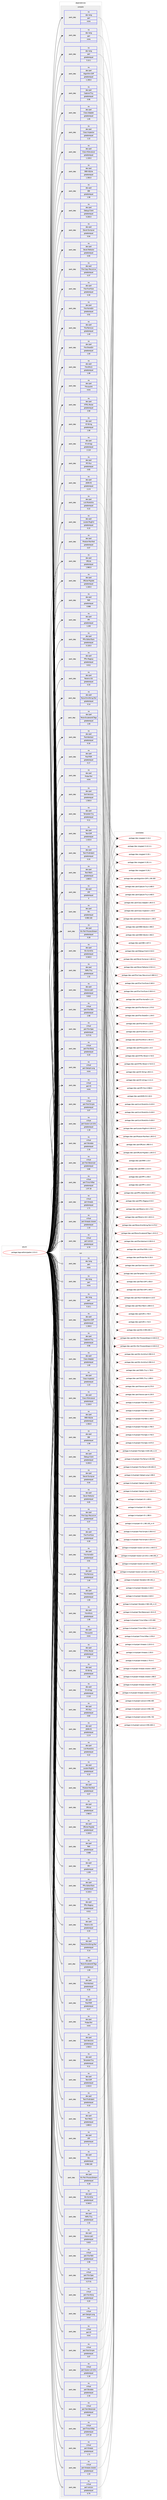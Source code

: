 digraph prolog {

# *************
# Graph options
# *************

newrank=true;
concentrate=true;
compound=true;
graph [rankdir=LR,fontname=Helvetica,fontsize=10,ranksep=1.5];#, ranksep=2.5, nodesep=0.2];
edge  [arrowhead=vee];
node  [fontname=Helvetica,fontsize=10];

# **********
# The ebuild
# **********

subgraph cluster_leftcol {
color=gray;
rank=same;
label=<<i>ebuild</i>>;
id [label="portage://app-editors/padre-1.0.0-r1", color=red, width=4, href="../app-editors/padre-1.0.0-r1.svg"];
}

# ****************
# The dependencies
# ****************

subgraph cluster_midcol {
color=gray;
label=<<i>dependencies</i>>;
subgraph cluster_compile {
fillcolor="#eeeeee";
style=filled;
label=<<i>compile</i>>;
subgraph pack477528 {
dependency635669 [label=<<TABLE BORDER="0" CELLBORDER="1" CELLSPACING="0" CELLPADDING="4" WIDTH="220"><TR><TD ROWSPAN="6" CELLPADDING="30">pack_dep</TD></TR><TR><TD WIDTH="110">no</TD></TR><TR><TD>dev-lang</TD></TR><TR><TD>perl</TD></TR><TR><TD>greaterequal</TD></TR><TR><TD>5.10.1</TD></TR></TABLE>>, shape=none, color=blue];
}
id:e -> dependency635669:w [weight=20,style="solid",arrowhead="vee"];
subgraph pack477529 {
dependency635670 [label=<<TABLE BORDER="0" CELLBORDER="1" CELLSPACING="0" CELLPADDING="4" WIDTH="220"><TR><TD ROWSPAN="6" CELLPADDING="30">pack_dep</TD></TR><TR><TD WIDTH="110">no</TD></TR><TR><TD>dev-lang</TD></TR><TR><TD>perl</TD></TR><TR><TD>none</TD></TR><TR><TD></TD></TR></TABLE>>, shape=none, color=blue];
}
id:e -> dependency635670:w [weight=20,style="solid",arrowhead="vee"];
subgraph pack477530 {
dependency635671 [label=<<TABLE BORDER="0" CELLBORDER="1" CELLSPACING="0" CELLPADDING="4" WIDTH="220"><TR><TD ROWSPAN="6" CELLPADDING="30">pack_dep</TD></TR><TR><TD WIDTH="110">no</TD></TR><TR><TD>dev-lang</TD></TR><TR><TD>perl</TD></TR><TR><TD>none</TD></TR><TR><TD></TD></TR></TABLE>>, shape=none, color=blue];
}
id:e -> dependency635671:w [weight=20,style="solid",arrowhead="vee"];
subgraph pack477531 {
dependency635672 [label=<<TABLE BORDER="0" CELLBORDER="1" CELLSPACING="0" CELLPADDING="4" WIDTH="220"><TR><TD ROWSPAN="6" CELLPADDING="30">pack_dep</TD></TR><TR><TD WIDTH="110">no</TD></TR><TR><TD>dev-perl</TD></TR><TR><TD>Algorithm-Diff</TD></TR><TR><TD>greaterequal</TD></TR><TR><TD>1.190.0</TD></TR></TABLE>>, shape=none, color=blue];
}
id:e -> dependency635672:w [weight=20,style="solid",arrowhead="vee"];
subgraph pack477532 {
dependency635673 [label=<<TABLE BORDER="0" CELLBORDER="1" CELLSPACING="0" CELLPADDING="4" WIDTH="220"><TR><TD ROWSPAN="6" CELLPADDING="30">pack_dep</TD></TR><TR><TD WIDTH="110">no</TD></TR><TR><TD>dev-perl</TD></TR><TR><TD>Capture-Tiny</TD></TR><TR><TD>greaterequal</TD></TR><TR><TD>0.06</TD></TR></TABLE>>, shape=none, color=blue];
}
id:e -> dependency635673:w [weight=20,style="solid",arrowhead="vee"];
subgraph pack477533 {
dependency635674 [label=<<TABLE BORDER="0" CELLBORDER="1" CELLSPACING="0" CELLPADDING="4" WIDTH="220"><TR><TD ROWSPAN="6" CELLPADDING="30">pack_dep</TD></TR><TR><TD WIDTH="110">no</TD></TR><TR><TD>dev-perl</TD></TR><TR><TD>Class-Adapter</TD></TR><TR><TD>greaterequal</TD></TR><TR><TD>1.05</TD></TR></TABLE>>, shape=none, color=blue];
}
id:e -> dependency635674:w [weight=20,style="solid",arrowhead="vee"];
subgraph pack477534 {
dependency635675 [label=<<TABLE BORDER="0" CELLBORDER="1" CELLSPACING="0" CELLPADDING="4" WIDTH="220"><TR><TD ROWSPAN="6" CELLPADDING="30">pack_dep</TD></TR><TR><TD WIDTH="110">no</TD></TR><TR><TD>dev-perl</TD></TR><TR><TD>Class-Inspector</TD></TR><TR><TD>greaterequal</TD></TR><TR><TD>1.22</TD></TR></TABLE>>, shape=none, color=blue];
}
id:e -> dependency635675:w [weight=20,style="solid",arrowhead="vee"];
subgraph pack477535 {
dependency635676 [label=<<TABLE BORDER="0" CELLBORDER="1" CELLSPACING="0" CELLPADDING="4" WIDTH="220"><TR><TD ROWSPAN="6" CELLPADDING="30">pack_dep</TD></TR><TR><TD WIDTH="110">no</TD></TR><TR><TD>dev-perl</TD></TR><TR><TD>Class-XSAccessor</TD></TR><TR><TD>greaterequal</TD></TR><TR><TD>1.130.0</TD></TR></TABLE>>, shape=none, color=blue];
}
id:e -> dependency635676:w [weight=20,style="solid",arrowhead="vee"];
subgraph pack477536 {
dependency635677 [label=<<TABLE BORDER="0" CELLBORDER="1" CELLSPACING="0" CELLPADDING="4" WIDTH="220"><TR><TD ROWSPAN="6" CELLPADDING="30">pack_dep</TD></TR><TR><TD WIDTH="110">no</TD></TR><TR><TD>dev-perl</TD></TR><TR><TD>DBD-SQLite</TD></TR><TR><TD>greaterequal</TD></TR><TR><TD>1.350.0</TD></TR></TABLE>>, shape=none, color=blue];
}
id:e -> dependency635677:w [weight=20,style="solid",arrowhead="vee"];
subgraph pack477537 {
dependency635678 [label=<<TABLE BORDER="0" CELLBORDER="1" CELLSPACING="0" CELLPADDING="4" WIDTH="220"><TR><TD ROWSPAN="6" CELLPADDING="30">pack_dep</TD></TR><TR><TD WIDTH="110">no</TD></TR><TR><TD>dev-perl</TD></TR><TR><TD>DBI</TD></TR><TR><TD>greaterequal</TD></TR><TR><TD>1.58</TD></TR></TABLE>>, shape=none, color=blue];
}
id:e -> dependency635678:w [weight=20,style="solid",arrowhead="vee"];
subgraph pack477538 {
dependency635679 [label=<<TABLE BORDER="0" CELLBORDER="1" CELLSPACING="0" CELLPADDING="4" WIDTH="220"><TR><TD ROWSPAN="6" CELLPADDING="30">pack_dep</TD></TR><TR><TD WIDTH="110">no</TD></TR><TR><TD>dev-perl</TD></TR><TR><TD>Debug-Client</TD></TR><TR><TD>greaterequal</TD></TR><TR><TD>0.200.0</TD></TR></TABLE>>, shape=none, color=blue];
}
id:e -> dependency635679:w [weight=20,style="solid",arrowhead="vee"];
subgraph pack477539 {
dependency635680 [label=<<TABLE BORDER="0" CELLBORDER="1" CELLSPACING="0" CELLPADDING="4" WIDTH="220"><TR><TD ROWSPAN="6" CELLPADDING="30">pack_dep</TD></TR><TR><TD WIDTH="110">no</TD></TR><TR><TD>dev-perl</TD></TR><TR><TD>Devel-Dumpvar</TD></TR><TR><TD>greaterequal</TD></TR><TR><TD>0.04</TD></TR></TABLE>>, shape=none, color=blue];
}
id:e -> dependency635680:w [weight=20,style="solid",arrowhead="vee"];
subgraph pack477540 {
dependency635681 [label=<<TABLE BORDER="0" CELLBORDER="1" CELLSPACING="0" CELLPADDING="4" WIDTH="220"><TR><TD ROWSPAN="6" CELLPADDING="30">pack_dep</TD></TR><TR><TD WIDTH="110">no</TD></TR><TR><TD>dev-perl</TD></TR><TR><TD>Devel-Refactor</TD></TR><TR><TD>greaterequal</TD></TR><TR><TD>0.05</TD></TR></TABLE>>, shape=none, color=blue];
}
id:e -> dependency635681:w [weight=20,style="solid",arrowhead="vee"];
subgraph pack477541 {
dependency635682 [label=<<TABLE BORDER="0" CELLBORDER="1" CELLSPACING="0" CELLPADDING="4" WIDTH="220"><TR><TD ROWSPAN="6" CELLPADDING="30">pack_dep</TD></TR><TR><TD WIDTH="110">no</TD></TR><TR><TD>dev-perl</TD></TR><TR><TD>File-Copy-Recursive</TD></TR><TR><TD>greaterequal</TD></TR><TR><TD>0.37</TD></TR></TABLE>>, shape=none, color=blue];
}
id:e -> dependency635682:w [weight=20,style="solid",arrowhead="vee"];
subgraph pack477542 {
dependency635683 [label=<<TABLE BORDER="0" CELLBORDER="1" CELLSPACING="0" CELLPADDING="4" WIDTH="220"><TR><TD ROWSPAN="6" CELLPADDING="30">pack_dep</TD></TR><TR><TD WIDTH="110">no</TD></TR><TR><TD>dev-perl</TD></TR><TR><TD>File-Find-Rule</TD></TR><TR><TD>greaterequal</TD></TR><TR><TD>0.30</TD></TR></TABLE>>, shape=none, color=blue];
}
id:e -> dependency635683:w [weight=20,style="solid",arrowhead="vee"];
subgraph pack477543 {
dependency635684 [label=<<TABLE BORDER="0" CELLBORDER="1" CELLSPACING="0" CELLPADDING="4" WIDTH="220"><TR><TD ROWSPAN="6" CELLPADDING="30">pack_dep</TD></TR><TR><TD WIDTH="110">no</TD></TR><TR><TD>dev-perl</TD></TR><TR><TD>File-HomeDir</TD></TR><TR><TD>greaterequal</TD></TR><TR><TD>0.91</TD></TR></TABLE>>, shape=none, color=blue];
}
id:e -> dependency635684:w [weight=20,style="solid",arrowhead="vee"];
subgraph pack477544 {
dependency635685 [label=<<TABLE BORDER="0" CELLBORDER="1" CELLSPACING="0" CELLPADDING="4" WIDTH="220"><TR><TD ROWSPAN="6" CELLPADDING="30">pack_dep</TD></TR><TR><TD WIDTH="110">no</TD></TR><TR><TD>dev-perl</TD></TR><TR><TD>File-Remove</TD></TR><TR><TD>greaterequal</TD></TR><TR><TD>1.40</TD></TR></TABLE>>, shape=none, color=blue];
}
id:e -> dependency635685:w [weight=20,style="solid",arrowhead="vee"];
subgraph pack477545 {
dependency635686 [label=<<TABLE BORDER="0" CELLBORDER="1" CELLSPACING="0" CELLPADDING="4" WIDTH="220"><TR><TD ROWSPAN="6" CELLPADDING="30">pack_dep</TD></TR><TR><TD WIDTH="110">no</TD></TR><TR><TD>dev-perl</TD></TR><TR><TD>File-ShareDir</TD></TR><TR><TD>greaterequal</TD></TR><TR><TD>1.00</TD></TR></TABLE>>, shape=none, color=blue];
}
id:e -> dependency635686:w [weight=20,style="solid",arrowhead="vee"];
subgraph pack477546 {
dependency635687 [label=<<TABLE BORDER="0" CELLBORDER="1" CELLSPACING="0" CELLPADDING="4" WIDTH="220"><TR><TD ROWSPAN="6" CELLPADDING="30">pack_dep</TD></TR><TR><TD WIDTH="110">no</TD></TR><TR><TD>dev-perl</TD></TR><TR><TD>File-Which</TD></TR><TR><TD>greaterequal</TD></TR><TR><TD>1.08</TD></TR></TABLE>>, shape=none, color=blue];
}
id:e -> dependency635687:w [weight=20,style="solid",arrowhead="vee"];
subgraph pack477547 {
dependency635688 [label=<<TABLE BORDER="0" CELLBORDER="1" CELLSPACING="0" CELLPADDING="4" WIDTH="220"><TR><TD ROWSPAN="6" CELLPADDING="30">pack_dep</TD></TR><TR><TD WIDTH="110">no</TD></TR><TR><TD>dev-perl</TD></TR><TR><TD>File-pushd</TD></TR><TR><TD>none</TD></TR><TR><TD></TD></TR></TABLE>>, shape=none, color=blue];
}
id:e -> dependency635688:w [weight=20,style="solid",arrowhead="vee"];
subgraph pack477548 {
dependency635689 [label=<<TABLE BORDER="0" CELLBORDER="1" CELLSPACING="0" CELLPADDING="4" WIDTH="220"><TR><TD ROWSPAN="6" CELLPADDING="30">pack_dep</TD></TR><TR><TD WIDTH="110">no</TD></TR><TR><TD>dev-perl</TD></TR><TR><TD>HTML-Parser</TD></TR><TR><TD>greaterequal</TD></TR><TR><TD>3.58</TD></TR></TABLE>>, shape=none, color=blue];
}
id:e -> dependency635689:w [weight=20,style="solid",arrowhead="vee"];
subgraph pack477549 {
dependency635690 [label=<<TABLE BORDER="0" CELLBORDER="1" CELLSPACING="0" CELLPADDING="4" WIDTH="220"><TR><TD ROWSPAN="6" CELLPADDING="30">pack_dep</TD></TR><TR><TD WIDTH="110">no</TD></TR><TR><TD>dev-perl</TD></TR><TR><TD>IO-String</TD></TR><TR><TD>greaterequal</TD></TR><TR><TD>1.08</TD></TR></TABLE>>, shape=none, color=blue];
}
id:e -> dependency635690:w [weight=20,style="solid",arrowhead="vee"];
subgraph pack477550 {
dependency635691 [label=<<TABLE BORDER="0" CELLBORDER="1" CELLSPACING="0" CELLPADDING="4" WIDTH="220"><TR><TD ROWSPAN="6" CELLPADDING="30">pack_dep</TD></TR><TR><TD WIDTH="110">no</TD></TR><TR><TD>dev-perl</TD></TR><TR><TD>IO-stringy</TD></TR><TR><TD>greaterequal</TD></TR><TR><TD>2.110</TD></TR></TABLE>>, shape=none, color=blue];
}
id:e -> dependency635691:w [weight=20,style="solid",arrowhead="vee"];
subgraph pack477551 {
dependency635692 [label=<<TABLE BORDER="0" CELLBORDER="1" CELLSPACING="0" CELLPADDING="4" WIDTH="220"><TR><TD ROWSPAN="6" CELLPADDING="30">pack_dep</TD></TR><TR><TD WIDTH="110">no</TD></TR><TR><TD>dev-perl</TD></TR><TR><TD>IPC-Run</TD></TR><TR><TD>greaterequal</TD></TR><TR><TD>0.83</TD></TR></TABLE>>, shape=none, color=blue];
}
id:e -> dependency635692:w [weight=20,style="solid",arrowhead="vee"];
subgraph pack477552 {
dependency635693 [label=<<TABLE BORDER="0" CELLBORDER="1" CELLSPACING="0" CELLPADDING="4" WIDTH="220"><TR><TD ROWSPAN="6" CELLPADDING="30">pack_dep</TD></TR><TR><TD WIDTH="110">no</TD></TR><TR><TD>dev-perl</TD></TR><TR><TD>JSON-XS</TD></TR><TR><TD>greaterequal</TD></TR><TR><TD>2.2.9</TD></TR></TABLE>>, shape=none, color=blue];
}
id:e -> dependency635693:w [weight=20,style="solid",arrowhead="vee"];
subgraph pack477553 {
dependency635694 [label=<<TABLE BORDER="0" CELLBORDER="1" CELLSPACING="0" CELLPADDING="4" WIDTH="220"><TR><TD ROWSPAN="6" CELLPADDING="30">pack_dep</TD></TR><TR><TD WIDTH="110">no</TD></TR><TR><TD>dev-perl</TD></TR><TR><TD>List-MoreUtils</TD></TR><TR><TD>greaterequal</TD></TR><TR><TD>0.22</TD></TR></TABLE>>, shape=none, color=blue];
}
id:e -> dependency635694:w [weight=20,style="solid",arrowhead="vee"];
subgraph pack477554 {
dependency635695 [label=<<TABLE BORDER="0" CELLBORDER="1" CELLSPACING="0" CELLPADDING="4" WIDTH="220"><TR><TD ROWSPAN="6" CELLPADDING="30">pack_dep</TD></TR><TR><TD WIDTH="110">no</TD></TR><TR><TD>dev-perl</TD></TR><TR><TD>Locale-Msgfmt</TD></TR><TR><TD>greaterequal</TD></TR><TR><TD>0.15</TD></TR></TABLE>>, shape=none, color=blue];
}
id:e -> dependency635695:w [weight=20,style="solid",arrowhead="vee"];
subgraph pack477555 {
dependency635696 [label=<<TABLE BORDER="0" CELLBORDER="1" CELLSPACING="0" CELLPADDING="4" WIDTH="220"><TR><TD ROWSPAN="6" CELLPADDING="30">pack_dep</TD></TR><TR><TD WIDTH="110">no</TD></TR><TR><TD>dev-perl</TD></TR><TR><TD>Module-Manifest</TD></TR><TR><TD>greaterequal</TD></TR><TR><TD>0.07</TD></TR></TABLE>>, shape=none, color=blue];
}
id:e -> dependency635696:w [weight=20,style="solid",arrowhead="vee"];
subgraph pack477556 {
dependency635697 [label=<<TABLE BORDER="0" CELLBORDER="1" CELLSPACING="0" CELLPADDING="4" WIDTH="220"><TR><TD ROWSPAN="6" CELLPADDING="30">pack_dep</TD></TR><TR><TD WIDTH="110">no</TD></TR><TR><TD>dev-perl</TD></TR><TR><TD>ORLite</TD></TR><TR><TD>greaterequal</TD></TR><TR><TD>1.960.0</TD></TR></TABLE>>, shape=none, color=blue];
}
id:e -> dependency635697:w [weight=20,style="solid",arrowhead="vee"];
subgraph pack477557 {
dependency635698 [label=<<TABLE BORDER="0" CELLBORDER="1" CELLSPACING="0" CELLPADDING="4" WIDTH="220"><TR><TD ROWSPAN="6" CELLPADDING="30">pack_dep</TD></TR><TR><TD WIDTH="110">no</TD></TR><TR><TD>dev-perl</TD></TR><TR><TD>ORLite-Migrate</TD></TR><TR><TD>greaterequal</TD></TR><TR><TD>1.100.0</TD></TR></TABLE>>, shape=none, color=blue];
}
id:e -> dependency635698:w [weight=20,style="solid",arrowhead="vee"];
subgraph pack477558 {
dependency635699 [label=<<TABLE BORDER="0" CELLBORDER="1" CELLSPACING="0" CELLPADDING="4" WIDTH="220"><TR><TD ROWSPAN="6" CELLPADDING="30">pack_dep</TD></TR><TR><TD WIDTH="110">no</TD></TR><TR><TD>dev-perl</TD></TR><TR><TD>PAR</TD></TR><TR><TD>greaterequal</TD></TR><TR><TD>0.989</TD></TR></TABLE>>, shape=none, color=blue];
}
id:e -> dependency635699:w [weight=20,style="solid",arrowhead="vee"];
subgraph pack477559 {
dependency635700 [label=<<TABLE BORDER="0" CELLBORDER="1" CELLSPACING="0" CELLPADDING="4" WIDTH="220"><TR><TD ROWSPAN="6" CELLPADDING="30">pack_dep</TD></TR><TR><TD WIDTH="110">no</TD></TR><TR><TD>dev-perl</TD></TR><TR><TD>PPI</TD></TR><TR><TD>greaterequal</TD></TR><TR><TD>1.205</TD></TR></TABLE>>, shape=none, color=blue];
}
id:e -> dependency635700:w [weight=20,style="solid",arrowhead="vee"];
subgraph pack477560 {
dependency635701 [label=<<TABLE BORDER="0" CELLBORDER="1" CELLSPACING="0" CELLPADDING="4" WIDTH="220"><TR><TD ROWSPAN="6" CELLPADDING="30">pack_dep</TD></TR><TR><TD WIDTH="110">no</TD></TR><TR><TD>dev-perl</TD></TR><TR><TD>PPIx-EditorTools</TD></TR><TR><TD>greaterequal</TD></TR><TR><TD>0.130.0</TD></TR></TABLE>>, shape=none, color=blue];
}
id:e -> dependency635701:w [weight=20,style="solid",arrowhead="vee"];
subgraph pack477561 {
dependency635702 [label=<<TABLE BORDER="0" CELLBORDER="1" CELLSPACING="0" CELLPADDING="4" WIDTH="220"><TR><TD ROWSPAN="6" CELLPADDING="30">pack_dep</TD></TR><TR><TD WIDTH="110">no</TD></TR><TR><TD>dev-perl</TD></TR><TR><TD>PPIx-Regexp</TD></TR><TR><TD>greaterequal</TD></TR><TR><TD>0.011</TD></TR></TABLE>>, shape=none, color=blue];
}
id:e -> dependency635702:w [weight=20,style="solid",arrowhead="vee"];
subgraph pack477562 {
dependency635703 [label=<<TABLE BORDER="0" CELLBORDER="1" CELLSPACING="0" CELLPADDING="4" WIDTH="220"><TR><TD ROWSPAN="6" CELLPADDING="30">pack_dep</TD></TR><TR><TD WIDTH="110">no</TD></TR><TR><TD>dev-perl</TD></TR><TR><TD>Params-Util</TD></TR><TR><TD>greaterequal</TD></TR><TR><TD>0.33</TD></TR></TABLE>>, shape=none, color=blue];
}
id:e -> dependency635703:w [weight=20,style="solid",arrowhead="vee"];
subgraph pack477563 {
dependency635704 [label=<<TABLE BORDER="0" CELLBORDER="1" CELLSPACING="0" CELLPADDING="4" WIDTH="220"><TR><TD ROWSPAN="6" CELLPADDING="30">pack_dep</TD></TR><TR><TD WIDTH="110">no</TD></TR><TR><TD>dev-perl</TD></TR><TR><TD>Parse-ErrorString-Perl</TD></TR><TR><TD>greaterequal</TD></TR><TR><TD>0.14</TD></TR></TABLE>>, shape=none, color=blue];
}
id:e -> dependency635704:w [weight=20,style="solid",arrowhead="vee"];
subgraph pack477564 {
dependency635705 [label=<<TABLE BORDER="0" CELLBORDER="1" CELLSPACING="0" CELLPADDING="4" WIDTH="220"><TR><TD ROWSPAN="6" CELLPADDING="30">pack_dep</TD></TR><TR><TD WIDTH="110">no</TD></TR><TR><TD>dev-perl</TD></TR><TR><TD>Parse-ExuberantCTags</TD></TR><TR><TD>greaterequal</TD></TR><TR><TD>1.00</TD></TR></TABLE>>, shape=none, color=blue];
}
id:e -> dependency635705:w [weight=20,style="solid",arrowhead="vee"];
subgraph pack477565 {
dependency635706 [label=<<TABLE BORDER="0" CELLBORDER="1" CELLSPACING="0" CELLPADDING="4" WIDTH="220"><TR><TD ROWSPAN="6" CELLPADDING="30">pack_dep</TD></TR><TR><TD WIDTH="110">no</TD></TR><TR><TD>dev-perl</TD></TR><TR><TD>Pod-Abstract</TD></TR><TR><TD>greaterequal</TD></TR><TR><TD>0.16</TD></TR></TABLE>>, shape=none, color=blue];
}
id:e -> dependency635706:w [weight=20,style="solid",arrowhead="vee"];
subgraph pack477566 {
dependency635707 [label=<<TABLE BORDER="0" CELLBORDER="1" CELLSPACING="0" CELLPADDING="4" WIDTH="220"><TR><TD ROWSPAN="6" CELLPADDING="30">pack_dep</TD></TR><TR><TD WIDTH="110">no</TD></TR><TR><TD>dev-perl</TD></TR><TR><TD>Pod-POM</TD></TR><TR><TD>greaterequal</TD></TR><TR><TD>0.17</TD></TR></TABLE>>, shape=none, color=blue];
}
id:e -> dependency635707:w [weight=20,style="solid",arrowhead="vee"];
subgraph pack477567 {
dependency635708 [label=<<TABLE BORDER="0" CELLBORDER="1" CELLSPACING="0" CELLPADDING="4" WIDTH="220"><TR><TD ROWSPAN="6" CELLPADDING="30">pack_dep</TD></TR><TR><TD WIDTH="110">no</TD></TR><TR><TD>dev-perl</TD></TR><TR><TD>Probe-Perl</TD></TR><TR><TD>none</TD></TR><TR><TD></TD></TR></TABLE>>, shape=none, color=blue];
}
id:e -> dependency635708:w [weight=20,style="solid",arrowhead="vee"];
subgraph pack477568 {
dependency635709 [label=<<TABLE BORDER="0" CELLBORDER="1" CELLSPACING="0" CELLPADDING="4" WIDTH="220"><TR><TD ROWSPAN="6" CELLPADDING="30">pack_dep</TD></TR><TR><TD WIDTH="110">no</TD></TR><TR><TD>dev-perl</TD></TR><TR><TD>Sort-Versions</TD></TR><TR><TD>greaterequal</TD></TR><TR><TD>1.500.0</TD></TR></TABLE>>, shape=none, color=blue];
}
id:e -> dependency635709:w [weight=20,style="solid",arrowhead="vee"];
subgraph pack477569 {
dependency635710 [label=<<TABLE BORDER="0" CELLBORDER="1" CELLSPACING="0" CELLPADDING="4" WIDTH="220"><TR><TD ROWSPAN="6" CELLPADDING="30">pack_dep</TD></TR><TR><TD WIDTH="110">no</TD></TR><TR><TD>dev-perl</TD></TR><TR><TD>Template-Tiny</TD></TR><TR><TD>greaterequal</TD></TR><TR><TD>0.11</TD></TR></TABLE>>, shape=none, color=blue];
}
id:e -> dependency635710:w [weight=20,style="solid",arrowhead="vee"];
subgraph pack477570 {
dependency635711 [label=<<TABLE BORDER="0" CELLBORDER="1" CELLSPACING="0" CELLPADDING="4" WIDTH="220"><TR><TD ROWSPAN="6" CELLPADDING="30">pack_dep</TD></TR><TR><TD WIDTH="110">no</TD></TR><TR><TD>dev-perl</TD></TR><TR><TD>Text-Diff</TD></TR><TR><TD>greaterequal</TD></TR><TR><TD>1.410.0</TD></TR></TABLE>>, shape=none, color=blue];
}
id:e -> dependency635711:w [weight=20,style="solid",arrowhead="vee"];
subgraph pack477571 {
dependency635712 [label=<<TABLE BORDER="0" CELLBORDER="1" CELLSPACING="0" CELLPADDING="4" WIDTH="220"><TR><TD ROWSPAN="6" CELLPADDING="30">pack_dep</TD></TR><TR><TD WIDTH="110">no</TD></TR><TR><TD>dev-perl</TD></TR><TR><TD>Text-FindIndent</TD></TR><TR><TD>greaterequal</TD></TR><TR><TD>0.10</TD></TR></TABLE>>, shape=none, color=blue];
}
id:e -> dependency635712:w [weight=20,style="solid",arrowhead="vee"];
subgraph pack477572 {
dependency635713 [label=<<TABLE BORDER="0" CELLBORDER="1" CELLSPACING="0" CELLPADDING="4" WIDTH="220"><TR><TD ROWSPAN="6" CELLPADDING="30">pack_dep</TD></TR><TR><TD WIDTH="110">no</TD></TR><TR><TD>dev-perl</TD></TR><TR><TD>Text-Patch</TD></TR><TR><TD>greaterequal</TD></TR><TR><TD>1.800.0</TD></TR></TABLE>>, shape=none, color=blue];
}
id:e -> dependency635713:w [weight=20,style="solid",arrowhead="vee"];
subgraph pack477573 {
dependency635714 [label=<<TABLE BORDER="0" CELLBORDER="1" CELLSPACING="0" CELLPADDING="4" WIDTH="220"><TR><TD ROWSPAN="6" CELLPADDING="30">pack_dep</TD></TR><TR><TD WIDTH="110">no</TD></TR><TR><TD>dev-perl</TD></TR><TR><TD>URI</TD></TR><TR><TD>greaterequal</TD></TR><TR><TD>0</TD></TR></TABLE>>, shape=none, color=blue];
}
id:e -> dependency635714:w [weight=20,style="solid",arrowhead="vee"];
subgraph pack477574 {
dependency635715 [label=<<TABLE BORDER="0" CELLBORDER="1" CELLSPACING="0" CELLPADDING="4" WIDTH="220"><TR><TD ROWSPAN="6" CELLPADDING="30">pack_dep</TD></TR><TR><TD WIDTH="110">no</TD></TR><TR><TD>dev-perl</TD></TR><TR><TD>Wx</TD></TR><TR><TD>greaterequal</TD></TR><TR><TD>0.990.100</TD></TR></TABLE>>, shape=none, color=blue];
}
id:e -> dependency635715:w [weight=20,style="solid",arrowhead="vee"];
subgraph pack477575 {
dependency635716 [label=<<TABLE BORDER="0" CELLBORDER="1" CELLSPACING="0" CELLPADDING="4" WIDTH="220"><TR><TD ROWSPAN="6" CELLPADDING="30">pack_dep</TD></TR><TR><TD WIDTH="110">no</TD></TR><TR><TD>dev-perl</TD></TR><TR><TD>Wx-Perl-ProcessStream</TD></TR><TR><TD>greaterequal</TD></TR><TR><TD>0.28</TD></TR></TABLE>>, shape=none, color=blue];
}
id:e -> dependency635716:w [weight=20,style="solid",arrowhead="vee"];
subgraph pack477576 {
dependency635717 [label=<<TABLE BORDER="0" CELLBORDER="1" CELLSPACING="0" CELLPADDING="4" WIDTH="220"><TR><TD ROWSPAN="6" CELLPADDING="30">pack_dep</TD></TR><TR><TD WIDTH="110">no</TD></TR><TR><TD>dev-perl</TD></TR><TR><TD>Wx-Scintilla</TD></TR><TR><TD>greaterequal</TD></TR><TR><TD>0.340.0</TD></TR></TABLE>>, shape=none, color=blue];
}
id:e -> dependency635717:w [weight=20,style="solid",arrowhead="vee"];
subgraph pack477577 {
dependency635718 [label=<<TABLE BORDER="0" CELLBORDER="1" CELLSPACING="0" CELLPADDING="4" WIDTH="220"><TR><TD ROWSPAN="6" CELLPADDING="30">pack_dep</TD></TR><TR><TD WIDTH="110">no</TD></TR><TR><TD>dev-perl</TD></TR><TR><TD>YAML-Tiny</TD></TR><TR><TD>greaterequal</TD></TR><TR><TD>1.32</TD></TR></TABLE>>, shape=none, color=blue];
}
id:e -> dependency635718:w [weight=20,style="solid",arrowhead="vee"];
subgraph pack477578 {
dependency635719 [label=<<TABLE BORDER="0" CELLBORDER="1" CELLSPACING="0" CELLPADDING="4" WIDTH="220"><TR><TD ROWSPAN="6" CELLPADDING="30">pack_dep</TD></TR><TR><TD WIDTH="110">no</TD></TR><TR><TD>dev-perl</TD></TR><TR><TD>libwww-perl</TD></TR><TR><TD>greaterequal</TD></TR><TR><TD>5.815</TD></TR></TABLE>>, shape=none, color=blue];
}
id:e -> dependency635719:w [weight=20,style="solid",arrowhead="vee"];
subgraph pack477579 {
dependency635720 [label=<<TABLE BORDER="0" CELLBORDER="1" CELLSPACING="0" CELLPADDING="4" WIDTH="220"><TR><TD ROWSPAN="6" CELLPADDING="30">pack_dep</TD></TR><TR><TD WIDTH="110">no</TD></TR><TR><TD>virtual</TD></TR><TR><TD>perl-File-Path</TD></TR><TR><TD>greaterequal</TD></TR><TR><TD>2.08</TD></TR></TABLE>>, shape=none, color=blue];
}
id:e -> dependency635720:w [weight=20,style="solid",arrowhead="vee"];
subgraph pack477580 {
dependency635721 [label=<<TABLE BORDER="0" CELLBORDER="1" CELLSPACING="0" CELLPADDING="4" WIDTH="220"><TR><TD ROWSPAN="6" CELLPADDING="30">pack_dep</TD></TR><TR><TD WIDTH="110">no</TD></TR><TR><TD>virtual</TD></TR><TR><TD>perl-File-Spec</TD></TR><TR><TD>greaterequal</TD></TR><TR><TD>3.27.01</TD></TR></TABLE>>, shape=none, color=blue];
}
id:e -> dependency635721:w [weight=20,style="solid",arrowhead="vee"];
subgraph pack477581 {
dependency635722 [label=<<TABLE BORDER="0" CELLBORDER="1" CELLSPACING="0" CELLPADDING="4" WIDTH="220"><TR><TD ROWSPAN="6" CELLPADDING="30">pack_dep</TD></TR><TR><TD WIDTH="110">no</TD></TR><TR><TD>virtual</TD></TR><TR><TD>perl-File-Temp</TD></TR><TR><TD>greaterequal</TD></TR><TR><TD>0.20</TD></TR></TABLE>>, shape=none, color=blue];
}
id:e -> dependency635722:w [weight=20,style="solid",arrowhead="vee"];
subgraph pack477582 {
dependency635723 [label=<<TABLE BORDER="0" CELLBORDER="1" CELLSPACING="0" CELLPADDING="4" WIDTH="220"><TR><TD ROWSPAN="6" CELLPADDING="30">pack_dep</TD></TR><TR><TD WIDTH="110">no</TD></TR><TR><TD>virtual</TD></TR><TR><TD>perl-Getopt-Long</TD></TR><TR><TD>none</TD></TR><TR><TD></TD></TR></TABLE>>, shape=none, color=blue];
}
id:e -> dependency635723:w [weight=20,style="solid",arrowhead="vee"];
subgraph pack477583 {
dependency635724 [label=<<TABLE BORDER="0" CELLBORDER="1" CELLSPACING="0" CELLPADDING="4" WIDTH="220"><TR><TD ROWSPAN="6" CELLPADDING="30">pack_dep</TD></TR><TR><TD WIDTH="110">no</TD></TR><TR><TD>virtual</TD></TR><TR><TD>perl-IO</TD></TR><TR><TD>none</TD></TR><TR><TD></TD></TR></TABLE>>, shape=none, color=blue];
}
id:e -> dependency635724:w [weight=20,style="solid",arrowhead="vee"];
subgraph pack477584 {
dependency635725 [label=<<TABLE BORDER="0" CELLBORDER="1" CELLSPACING="0" CELLPADDING="4" WIDTH="220"><TR><TD ROWSPAN="6" CELLPADDING="30">pack_dep</TD></TR><TR><TD WIDTH="110">no</TD></TR><TR><TD>virtual</TD></TR><TR><TD>perl-Pod-Simple</TD></TR><TR><TD>greaterequal</TD></TR><TR><TD>3.07</TD></TR></TABLE>>, shape=none, color=blue];
}
id:e -> dependency635725:w [weight=20,style="solid",arrowhead="vee"];
subgraph pack477585 {
dependency635726 [label=<<TABLE BORDER="0" CELLBORDER="1" CELLSPACING="0" CELLPADDING="4" WIDTH="220"><TR><TD ROWSPAN="6" CELLPADDING="30">pack_dep</TD></TR><TR><TD WIDTH="110">no</TD></TR><TR><TD>virtual</TD></TR><TR><TD>perl-Scalar-List-Utils</TD></TR><TR><TD>greaterequal</TD></TR><TR><TD>1.18</TD></TR></TABLE>>, shape=none, color=blue];
}
id:e -> dependency635726:w [weight=20,style="solid",arrowhead="vee"];
subgraph pack477586 {
dependency635727 [label=<<TABLE BORDER="0" CELLBORDER="1" CELLSPACING="0" CELLPADDING="4" WIDTH="220"><TR><TD ROWSPAN="6" CELLPADDING="30">pack_dep</TD></TR><TR><TD WIDTH="110">no</TD></TR><TR><TD>virtual</TD></TR><TR><TD>perl-Storable</TD></TR><TR><TD>greaterequal</TD></TR><TR><TD>2.16</TD></TR></TABLE>>, shape=none, color=blue];
}
id:e -> dependency635727:w [weight=20,style="solid",arrowhead="vee"];
subgraph pack477587 {
dependency635728 [label=<<TABLE BORDER="0" CELLBORDER="1" CELLSPACING="0" CELLPADDING="4" WIDTH="220"><TR><TD ROWSPAN="6" CELLPADDING="30">pack_dep</TD></TR><TR><TD WIDTH="110">no</TD></TR><TR><TD>virtual</TD></TR><TR><TD>perl-Text-Balanced</TD></TR><TR><TD>greaterequal</TD></TR><TR><TD>0.80</TD></TR></TABLE>>, shape=none, color=blue];
}
id:e -> dependency635728:w [weight=20,style="solid",arrowhead="vee"];
subgraph pack477588 {
dependency635729 [label=<<TABLE BORDER="0" CELLBORDER="1" CELLSPACING="0" CELLPADDING="4" WIDTH="220"><TR><TD ROWSPAN="6" CELLPADDING="30">pack_dep</TD></TR><TR><TD WIDTH="110">no</TD></TR><TR><TD>virtual</TD></TR><TR><TD>perl-Time-HiRes</TD></TR><TR><TD>greaterequal</TD></TR><TR><TD>1.97.18</TD></TR></TABLE>>, shape=none, color=blue];
}
id:e -> dependency635729:w [weight=20,style="solid",arrowhead="vee"];
subgraph pack477589 {
dependency635730 [label=<<TABLE BORDER="0" CELLBORDER="1" CELLSPACING="0" CELLPADDING="4" WIDTH="220"><TR><TD ROWSPAN="6" CELLPADDING="30">pack_dep</TD></TR><TR><TD WIDTH="110">no</TD></TR><TR><TD>virtual</TD></TR><TR><TD>perl-threads</TD></TR><TR><TD>greaterequal</TD></TR><TR><TD>1.71</TD></TR></TABLE>>, shape=none, color=blue];
}
id:e -> dependency635730:w [weight=20,style="solid",arrowhead="vee"];
subgraph pack477590 {
dependency635731 [label=<<TABLE BORDER="0" CELLBORDER="1" CELLSPACING="0" CELLPADDING="4" WIDTH="220"><TR><TD ROWSPAN="6" CELLPADDING="30">pack_dep</TD></TR><TR><TD WIDTH="110">no</TD></TR><TR><TD>virtual</TD></TR><TR><TD>perl-threads-shared</TD></TR><TR><TD>greaterequal</TD></TR><TR><TD>1.33</TD></TR></TABLE>>, shape=none, color=blue];
}
id:e -> dependency635731:w [weight=20,style="solid",arrowhead="vee"];
subgraph pack477591 {
dependency635732 [label=<<TABLE BORDER="0" CELLBORDER="1" CELLSPACING="0" CELLPADDING="4" WIDTH="220"><TR><TD ROWSPAN="6" CELLPADDING="30">pack_dep</TD></TR><TR><TD WIDTH="110">no</TD></TR><TR><TD>virtual</TD></TR><TR><TD>perl-version</TD></TR><TR><TD>greaterequal</TD></TR><TR><TD>0.79</TD></TR></TABLE>>, shape=none, color=blue];
}
id:e -> dependency635732:w [weight=20,style="solid",arrowhead="vee"];
}
subgraph cluster_compileandrun {
fillcolor="#eeeeee";
style=filled;
label=<<i>compile and run</i>>;
}
subgraph cluster_run {
fillcolor="#eeeeee";
style=filled;
label=<<i>run</i>>;
subgraph pack477592 {
dependency635733 [label=<<TABLE BORDER="0" CELLBORDER="1" CELLSPACING="0" CELLPADDING="4" WIDTH="220"><TR><TD ROWSPAN="6" CELLPADDING="30">pack_dep</TD></TR><TR><TD WIDTH="110">no</TD></TR><TR><TD>dev-lang</TD></TR><TR><TD>perl</TD></TR><TR><TD>greaterequal</TD></TR><TR><TD>5.10.1</TD></TR></TABLE>>, shape=none, color=blue];
}
id:e -> dependency635733:w [weight=20,style="solid",arrowhead="odot"];
subgraph pack477593 {
dependency635734 [label=<<TABLE BORDER="0" CELLBORDER="1" CELLSPACING="0" CELLPADDING="4" WIDTH="220"><TR><TD ROWSPAN="6" CELLPADDING="30">pack_dep</TD></TR><TR><TD WIDTH="110">no</TD></TR><TR><TD>dev-lang</TD></TR><TR><TD>perl</TD></TR><TR><TD>none</TD></TR><TR><TD></TD></TR></TABLE>>, shape=none, color=blue];
}
id:e -> dependency635734:w [weight=20,style="solid",arrowhead="odot"];
subgraph pack477594 {
dependency635735 [label=<<TABLE BORDER="0" CELLBORDER="1" CELLSPACING="0" CELLPADDING="4" WIDTH="220"><TR><TD ROWSPAN="6" CELLPADDING="30">pack_dep</TD></TR><TR><TD WIDTH="110">no</TD></TR><TR><TD>dev-lang</TD></TR><TR><TD>perl</TD></TR><TR><TD>none</TD></TR><TR><TD></TD></TR></TABLE>>, shape=none, color=blue];
}
id:e -> dependency635735:w [weight=20,style="solid",arrowhead="odot"];
subgraph pack477595 {
dependency635736 [label=<<TABLE BORDER="0" CELLBORDER="1" CELLSPACING="0" CELLPADDING="4" WIDTH="220"><TR><TD ROWSPAN="6" CELLPADDING="30">pack_dep</TD></TR><TR><TD WIDTH="110">no</TD></TR><TR><TD>dev-perl</TD></TR><TR><TD>Algorithm-Diff</TD></TR><TR><TD>greaterequal</TD></TR><TR><TD>1.190.0</TD></TR></TABLE>>, shape=none, color=blue];
}
id:e -> dependency635736:w [weight=20,style="solid",arrowhead="odot"];
subgraph pack477596 {
dependency635737 [label=<<TABLE BORDER="0" CELLBORDER="1" CELLSPACING="0" CELLPADDING="4" WIDTH="220"><TR><TD ROWSPAN="6" CELLPADDING="30">pack_dep</TD></TR><TR><TD WIDTH="110">no</TD></TR><TR><TD>dev-perl</TD></TR><TR><TD>Capture-Tiny</TD></TR><TR><TD>greaterequal</TD></TR><TR><TD>0.06</TD></TR></TABLE>>, shape=none, color=blue];
}
id:e -> dependency635737:w [weight=20,style="solid",arrowhead="odot"];
subgraph pack477597 {
dependency635738 [label=<<TABLE BORDER="0" CELLBORDER="1" CELLSPACING="0" CELLPADDING="4" WIDTH="220"><TR><TD ROWSPAN="6" CELLPADDING="30">pack_dep</TD></TR><TR><TD WIDTH="110">no</TD></TR><TR><TD>dev-perl</TD></TR><TR><TD>Class-Adapter</TD></TR><TR><TD>greaterequal</TD></TR><TR><TD>1.05</TD></TR></TABLE>>, shape=none, color=blue];
}
id:e -> dependency635738:w [weight=20,style="solid",arrowhead="odot"];
subgraph pack477598 {
dependency635739 [label=<<TABLE BORDER="0" CELLBORDER="1" CELLSPACING="0" CELLPADDING="4" WIDTH="220"><TR><TD ROWSPAN="6" CELLPADDING="30">pack_dep</TD></TR><TR><TD WIDTH="110">no</TD></TR><TR><TD>dev-perl</TD></TR><TR><TD>Class-Inspector</TD></TR><TR><TD>greaterequal</TD></TR><TR><TD>1.22</TD></TR></TABLE>>, shape=none, color=blue];
}
id:e -> dependency635739:w [weight=20,style="solid",arrowhead="odot"];
subgraph pack477599 {
dependency635740 [label=<<TABLE BORDER="0" CELLBORDER="1" CELLSPACING="0" CELLPADDING="4" WIDTH="220"><TR><TD ROWSPAN="6" CELLPADDING="30">pack_dep</TD></TR><TR><TD WIDTH="110">no</TD></TR><TR><TD>dev-perl</TD></TR><TR><TD>Class-XSAccessor</TD></TR><TR><TD>greaterequal</TD></TR><TR><TD>1.130.0</TD></TR></TABLE>>, shape=none, color=blue];
}
id:e -> dependency635740:w [weight=20,style="solid",arrowhead="odot"];
subgraph pack477600 {
dependency635741 [label=<<TABLE BORDER="0" CELLBORDER="1" CELLSPACING="0" CELLPADDING="4" WIDTH="220"><TR><TD ROWSPAN="6" CELLPADDING="30">pack_dep</TD></TR><TR><TD WIDTH="110">no</TD></TR><TR><TD>dev-perl</TD></TR><TR><TD>DBD-SQLite</TD></TR><TR><TD>greaterequal</TD></TR><TR><TD>1.350.0</TD></TR></TABLE>>, shape=none, color=blue];
}
id:e -> dependency635741:w [weight=20,style="solid",arrowhead="odot"];
subgraph pack477601 {
dependency635742 [label=<<TABLE BORDER="0" CELLBORDER="1" CELLSPACING="0" CELLPADDING="4" WIDTH="220"><TR><TD ROWSPAN="6" CELLPADDING="30">pack_dep</TD></TR><TR><TD WIDTH="110">no</TD></TR><TR><TD>dev-perl</TD></TR><TR><TD>DBI</TD></TR><TR><TD>greaterequal</TD></TR><TR><TD>1.58</TD></TR></TABLE>>, shape=none, color=blue];
}
id:e -> dependency635742:w [weight=20,style="solid",arrowhead="odot"];
subgraph pack477602 {
dependency635743 [label=<<TABLE BORDER="0" CELLBORDER="1" CELLSPACING="0" CELLPADDING="4" WIDTH="220"><TR><TD ROWSPAN="6" CELLPADDING="30">pack_dep</TD></TR><TR><TD WIDTH="110">no</TD></TR><TR><TD>dev-perl</TD></TR><TR><TD>Debug-Client</TD></TR><TR><TD>greaterequal</TD></TR><TR><TD>0.200.0</TD></TR></TABLE>>, shape=none, color=blue];
}
id:e -> dependency635743:w [weight=20,style="solid",arrowhead="odot"];
subgraph pack477603 {
dependency635744 [label=<<TABLE BORDER="0" CELLBORDER="1" CELLSPACING="0" CELLPADDING="4" WIDTH="220"><TR><TD ROWSPAN="6" CELLPADDING="30">pack_dep</TD></TR><TR><TD WIDTH="110">no</TD></TR><TR><TD>dev-perl</TD></TR><TR><TD>Devel-Dumpvar</TD></TR><TR><TD>greaterequal</TD></TR><TR><TD>0.04</TD></TR></TABLE>>, shape=none, color=blue];
}
id:e -> dependency635744:w [weight=20,style="solid",arrowhead="odot"];
subgraph pack477604 {
dependency635745 [label=<<TABLE BORDER="0" CELLBORDER="1" CELLSPACING="0" CELLPADDING="4" WIDTH="220"><TR><TD ROWSPAN="6" CELLPADDING="30">pack_dep</TD></TR><TR><TD WIDTH="110">no</TD></TR><TR><TD>dev-perl</TD></TR><TR><TD>Devel-Refactor</TD></TR><TR><TD>greaterequal</TD></TR><TR><TD>0.05</TD></TR></TABLE>>, shape=none, color=blue];
}
id:e -> dependency635745:w [weight=20,style="solid",arrowhead="odot"];
subgraph pack477605 {
dependency635746 [label=<<TABLE BORDER="0" CELLBORDER="1" CELLSPACING="0" CELLPADDING="4" WIDTH="220"><TR><TD ROWSPAN="6" CELLPADDING="30">pack_dep</TD></TR><TR><TD WIDTH="110">no</TD></TR><TR><TD>dev-perl</TD></TR><TR><TD>File-Copy-Recursive</TD></TR><TR><TD>greaterequal</TD></TR><TR><TD>0.37</TD></TR></TABLE>>, shape=none, color=blue];
}
id:e -> dependency635746:w [weight=20,style="solid",arrowhead="odot"];
subgraph pack477606 {
dependency635747 [label=<<TABLE BORDER="0" CELLBORDER="1" CELLSPACING="0" CELLPADDING="4" WIDTH="220"><TR><TD ROWSPAN="6" CELLPADDING="30">pack_dep</TD></TR><TR><TD WIDTH="110">no</TD></TR><TR><TD>dev-perl</TD></TR><TR><TD>File-Find-Rule</TD></TR><TR><TD>greaterequal</TD></TR><TR><TD>0.30</TD></TR></TABLE>>, shape=none, color=blue];
}
id:e -> dependency635747:w [weight=20,style="solid",arrowhead="odot"];
subgraph pack477607 {
dependency635748 [label=<<TABLE BORDER="0" CELLBORDER="1" CELLSPACING="0" CELLPADDING="4" WIDTH="220"><TR><TD ROWSPAN="6" CELLPADDING="30">pack_dep</TD></TR><TR><TD WIDTH="110">no</TD></TR><TR><TD>dev-perl</TD></TR><TR><TD>File-HomeDir</TD></TR><TR><TD>greaterequal</TD></TR><TR><TD>0.91</TD></TR></TABLE>>, shape=none, color=blue];
}
id:e -> dependency635748:w [weight=20,style="solid",arrowhead="odot"];
subgraph pack477608 {
dependency635749 [label=<<TABLE BORDER="0" CELLBORDER="1" CELLSPACING="0" CELLPADDING="4" WIDTH="220"><TR><TD ROWSPAN="6" CELLPADDING="30">pack_dep</TD></TR><TR><TD WIDTH="110">no</TD></TR><TR><TD>dev-perl</TD></TR><TR><TD>File-Remove</TD></TR><TR><TD>greaterequal</TD></TR><TR><TD>1.40</TD></TR></TABLE>>, shape=none, color=blue];
}
id:e -> dependency635749:w [weight=20,style="solid",arrowhead="odot"];
subgraph pack477609 {
dependency635750 [label=<<TABLE BORDER="0" CELLBORDER="1" CELLSPACING="0" CELLPADDING="4" WIDTH="220"><TR><TD ROWSPAN="6" CELLPADDING="30">pack_dep</TD></TR><TR><TD WIDTH="110">no</TD></TR><TR><TD>dev-perl</TD></TR><TR><TD>File-ShareDir</TD></TR><TR><TD>greaterequal</TD></TR><TR><TD>1.00</TD></TR></TABLE>>, shape=none, color=blue];
}
id:e -> dependency635750:w [weight=20,style="solid",arrowhead="odot"];
subgraph pack477610 {
dependency635751 [label=<<TABLE BORDER="0" CELLBORDER="1" CELLSPACING="0" CELLPADDING="4" WIDTH="220"><TR><TD ROWSPAN="6" CELLPADDING="30">pack_dep</TD></TR><TR><TD WIDTH="110">no</TD></TR><TR><TD>dev-perl</TD></TR><TR><TD>File-Which</TD></TR><TR><TD>greaterequal</TD></TR><TR><TD>1.08</TD></TR></TABLE>>, shape=none, color=blue];
}
id:e -> dependency635751:w [weight=20,style="solid",arrowhead="odot"];
subgraph pack477611 {
dependency635752 [label=<<TABLE BORDER="0" CELLBORDER="1" CELLSPACING="0" CELLPADDING="4" WIDTH="220"><TR><TD ROWSPAN="6" CELLPADDING="30">pack_dep</TD></TR><TR><TD WIDTH="110">no</TD></TR><TR><TD>dev-perl</TD></TR><TR><TD>File-pushd</TD></TR><TR><TD>none</TD></TR><TR><TD></TD></TR></TABLE>>, shape=none, color=blue];
}
id:e -> dependency635752:w [weight=20,style="solid",arrowhead="odot"];
subgraph pack477612 {
dependency635753 [label=<<TABLE BORDER="0" CELLBORDER="1" CELLSPACING="0" CELLPADDING="4" WIDTH="220"><TR><TD ROWSPAN="6" CELLPADDING="30">pack_dep</TD></TR><TR><TD WIDTH="110">no</TD></TR><TR><TD>dev-perl</TD></TR><TR><TD>HTML-Parser</TD></TR><TR><TD>greaterequal</TD></TR><TR><TD>3.58</TD></TR></TABLE>>, shape=none, color=blue];
}
id:e -> dependency635753:w [weight=20,style="solid",arrowhead="odot"];
subgraph pack477613 {
dependency635754 [label=<<TABLE BORDER="0" CELLBORDER="1" CELLSPACING="0" CELLPADDING="4" WIDTH="220"><TR><TD ROWSPAN="6" CELLPADDING="30">pack_dep</TD></TR><TR><TD WIDTH="110">no</TD></TR><TR><TD>dev-perl</TD></TR><TR><TD>IO-String</TD></TR><TR><TD>greaterequal</TD></TR><TR><TD>1.08</TD></TR></TABLE>>, shape=none, color=blue];
}
id:e -> dependency635754:w [weight=20,style="solid",arrowhead="odot"];
subgraph pack477614 {
dependency635755 [label=<<TABLE BORDER="0" CELLBORDER="1" CELLSPACING="0" CELLPADDING="4" WIDTH="220"><TR><TD ROWSPAN="6" CELLPADDING="30">pack_dep</TD></TR><TR><TD WIDTH="110">no</TD></TR><TR><TD>dev-perl</TD></TR><TR><TD>IO-stringy</TD></TR><TR><TD>greaterequal</TD></TR><TR><TD>2.110</TD></TR></TABLE>>, shape=none, color=blue];
}
id:e -> dependency635755:w [weight=20,style="solid",arrowhead="odot"];
subgraph pack477615 {
dependency635756 [label=<<TABLE BORDER="0" CELLBORDER="1" CELLSPACING="0" CELLPADDING="4" WIDTH="220"><TR><TD ROWSPAN="6" CELLPADDING="30">pack_dep</TD></TR><TR><TD WIDTH="110">no</TD></TR><TR><TD>dev-perl</TD></TR><TR><TD>IPC-Run</TD></TR><TR><TD>greaterequal</TD></TR><TR><TD>0.83</TD></TR></TABLE>>, shape=none, color=blue];
}
id:e -> dependency635756:w [weight=20,style="solid",arrowhead="odot"];
subgraph pack477616 {
dependency635757 [label=<<TABLE BORDER="0" CELLBORDER="1" CELLSPACING="0" CELLPADDING="4" WIDTH="220"><TR><TD ROWSPAN="6" CELLPADDING="30">pack_dep</TD></TR><TR><TD WIDTH="110">no</TD></TR><TR><TD>dev-perl</TD></TR><TR><TD>JSON-XS</TD></TR><TR><TD>greaterequal</TD></TR><TR><TD>2.2.9</TD></TR></TABLE>>, shape=none, color=blue];
}
id:e -> dependency635757:w [weight=20,style="solid",arrowhead="odot"];
subgraph pack477617 {
dependency635758 [label=<<TABLE BORDER="0" CELLBORDER="1" CELLSPACING="0" CELLPADDING="4" WIDTH="220"><TR><TD ROWSPAN="6" CELLPADDING="30">pack_dep</TD></TR><TR><TD WIDTH="110">no</TD></TR><TR><TD>dev-perl</TD></TR><TR><TD>List-MoreUtils</TD></TR><TR><TD>greaterequal</TD></TR><TR><TD>0.22</TD></TR></TABLE>>, shape=none, color=blue];
}
id:e -> dependency635758:w [weight=20,style="solid",arrowhead="odot"];
subgraph pack477618 {
dependency635759 [label=<<TABLE BORDER="0" CELLBORDER="1" CELLSPACING="0" CELLPADDING="4" WIDTH="220"><TR><TD ROWSPAN="6" CELLPADDING="30">pack_dep</TD></TR><TR><TD WIDTH="110">no</TD></TR><TR><TD>dev-perl</TD></TR><TR><TD>Locale-Msgfmt</TD></TR><TR><TD>greaterequal</TD></TR><TR><TD>0.15</TD></TR></TABLE>>, shape=none, color=blue];
}
id:e -> dependency635759:w [weight=20,style="solid",arrowhead="odot"];
subgraph pack477619 {
dependency635760 [label=<<TABLE BORDER="0" CELLBORDER="1" CELLSPACING="0" CELLPADDING="4" WIDTH="220"><TR><TD ROWSPAN="6" CELLPADDING="30">pack_dep</TD></TR><TR><TD WIDTH="110">no</TD></TR><TR><TD>dev-perl</TD></TR><TR><TD>Module-Manifest</TD></TR><TR><TD>greaterequal</TD></TR><TR><TD>0.07</TD></TR></TABLE>>, shape=none, color=blue];
}
id:e -> dependency635760:w [weight=20,style="solid",arrowhead="odot"];
subgraph pack477620 {
dependency635761 [label=<<TABLE BORDER="0" CELLBORDER="1" CELLSPACING="0" CELLPADDING="4" WIDTH="220"><TR><TD ROWSPAN="6" CELLPADDING="30">pack_dep</TD></TR><TR><TD WIDTH="110">no</TD></TR><TR><TD>dev-perl</TD></TR><TR><TD>ORLite</TD></TR><TR><TD>greaterequal</TD></TR><TR><TD>1.960.0</TD></TR></TABLE>>, shape=none, color=blue];
}
id:e -> dependency635761:w [weight=20,style="solid",arrowhead="odot"];
subgraph pack477621 {
dependency635762 [label=<<TABLE BORDER="0" CELLBORDER="1" CELLSPACING="0" CELLPADDING="4" WIDTH="220"><TR><TD ROWSPAN="6" CELLPADDING="30">pack_dep</TD></TR><TR><TD WIDTH="110">no</TD></TR><TR><TD>dev-perl</TD></TR><TR><TD>ORLite-Migrate</TD></TR><TR><TD>greaterequal</TD></TR><TR><TD>1.100.0</TD></TR></TABLE>>, shape=none, color=blue];
}
id:e -> dependency635762:w [weight=20,style="solid",arrowhead="odot"];
subgraph pack477622 {
dependency635763 [label=<<TABLE BORDER="0" CELLBORDER="1" CELLSPACING="0" CELLPADDING="4" WIDTH="220"><TR><TD ROWSPAN="6" CELLPADDING="30">pack_dep</TD></TR><TR><TD WIDTH="110">no</TD></TR><TR><TD>dev-perl</TD></TR><TR><TD>PAR</TD></TR><TR><TD>greaterequal</TD></TR><TR><TD>0.989</TD></TR></TABLE>>, shape=none, color=blue];
}
id:e -> dependency635763:w [weight=20,style="solid",arrowhead="odot"];
subgraph pack477623 {
dependency635764 [label=<<TABLE BORDER="0" CELLBORDER="1" CELLSPACING="0" CELLPADDING="4" WIDTH="220"><TR><TD ROWSPAN="6" CELLPADDING="30">pack_dep</TD></TR><TR><TD WIDTH="110">no</TD></TR><TR><TD>dev-perl</TD></TR><TR><TD>PPI</TD></TR><TR><TD>greaterequal</TD></TR><TR><TD>1.205</TD></TR></TABLE>>, shape=none, color=blue];
}
id:e -> dependency635764:w [weight=20,style="solid",arrowhead="odot"];
subgraph pack477624 {
dependency635765 [label=<<TABLE BORDER="0" CELLBORDER="1" CELLSPACING="0" CELLPADDING="4" WIDTH="220"><TR><TD ROWSPAN="6" CELLPADDING="30">pack_dep</TD></TR><TR><TD WIDTH="110">no</TD></TR><TR><TD>dev-perl</TD></TR><TR><TD>PPIx-EditorTools</TD></TR><TR><TD>greaterequal</TD></TR><TR><TD>0.130.0</TD></TR></TABLE>>, shape=none, color=blue];
}
id:e -> dependency635765:w [weight=20,style="solid",arrowhead="odot"];
subgraph pack477625 {
dependency635766 [label=<<TABLE BORDER="0" CELLBORDER="1" CELLSPACING="0" CELLPADDING="4" WIDTH="220"><TR><TD ROWSPAN="6" CELLPADDING="30">pack_dep</TD></TR><TR><TD WIDTH="110">no</TD></TR><TR><TD>dev-perl</TD></TR><TR><TD>PPIx-Regexp</TD></TR><TR><TD>greaterequal</TD></TR><TR><TD>0.011</TD></TR></TABLE>>, shape=none, color=blue];
}
id:e -> dependency635766:w [weight=20,style="solid",arrowhead="odot"];
subgraph pack477626 {
dependency635767 [label=<<TABLE BORDER="0" CELLBORDER="1" CELLSPACING="0" CELLPADDING="4" WIDTH="220"><TR><TD ROWSPAN="6" CELLPADDING="30">pack_dep</TD></TR><TR><TD WIDTH="110">no</TD></TR><TR><TD>dev-perl</TD></TR><TR><TD>Params-Util</TD></TR><TR><TD>greaterequal</TD></TR><TR><TD>0.33</TD></TR></TABLE>>, shape=none, color=blue];
}
id:e -> dependency635767:w [weight=20,style="solid",arrowhead="odot"];
subgraph pack477627 {
dependency635768 [label=<<TABLE BORDER="0" CELLBORDER="1" CELLSPACING="0" CELLPADDING="4" WIDTH="220"><TR><TD ROWSPAN="6" CELLPADDING="30">pack_dep</TD></TR><TR><TD WIDTH="110">no</TD></TR><TR><TD>dev-perl</TD></TR><TR><TD>Parse-ErrorString-Perl</TD></TR><TR><TD>greaterequal</TD></TR><TR><TD>0.14</TD></TR></TABLE>>, shape=none, color=blue];
}
id:e -> dependency635768:w [weight=20,style="solid",arrowhead="odot"];
subgraph pack477628 {
dependency635769 [label=<<TABLE BORDER="0" CELLBORDER="1" CELLSPACING="0" CELLPADDING="4" WIDTH="220"><TR><TD ROWSPAN="6" CELLPADDING="30">pack_dep</TD></TR><TR><TD WIDTH="110">no</TD></TR><TR><TD>dev-perl</TD></TR><TR><TD>Parse-ExuberantCTags</TD></TR><TR><TD>greaterequal</TD></TR><TR><TD>1.00</TD></TR></TABLE>>, shape=none, color=blue];
}
id:e -> dependency635769:w [weight=20,style="solid",arrowhead="odot"];
subgraph pack477629 {
dependency635770 [label=<<TABLE BORDER="0" CELLBORDER="1" CELLSPACING="0" CELLPADDING="4" WIDTH="220"><TR><TD ROWSPAN="6" CELLPADDING="30">pack_dep</TD></TR><TR><TD WIDTH="110">no</TD></TR><TR><TD>dev-perl</TD></TR><TR><TD>Pod-Abstract</TD></TR><TR><TD>greaterequal</TD></TR><TR><TD>0.16</TD></TR></TABLE>>, shape=none, color=blue];
}
id:e -> dependency635770:w [weight=20,style="solid",arrowhead="odot"];
subgraph pack477630 {
dependency635771 [label=<<TABLE BORDER="0" CELLBORDER="1" CELLSPACING="0" CELLPADDING="4" WIDTH="220"><TR><TD ROWSPAN="6" CELLPADDING="30">pack_dep</TD></TR><TR><TD WIDTH="110">no</TD></TR><TR><TD>dev-perl</TD></TR><TR><TD>Pod-POM</TD></TR><TR><TD>greaterequal</TD></TR><TR><TD>0.17</TD></TR></TABLE>>, shape=none, color=blue];
}
id:e -> dependency635771:w [weight=20,style="solid",arrowhead="odot"];
subgraph pack477631 {
dependency635772 [label=<<TABLE BORDER="0" CELLBORDER="1" CELLSPACING="0" CELLPADDING="4" WIDTH="220"><TR><TD ROWSPAN="6" CELLPADDING="30">pack_dep</TD></TR><TR><TD WIDTH="110">no</TD></TR><TR><TD>dev-perl</TD></TR><TR><TD>Probe-Perl</TD></TR><TR><TD>none</TD></TR><TR><TD></TD></TR></TABLE>>, shape=none, color=blue];
}
id:e -> dependency635772:w [weight=20,style="solid",arrowhead="odot"];
subgraph pack477632 {
dependency635773 [label=<<TABLE BORDER="0" CELLBORDER="1" CELLSPACING="0" CELLPADDING="4" WIDTH="220"><TR><TD ROWSPAN="6" CELLPADDING="30">pack_dep</TD></TR><TR><TD WIDTH="110">no</TD></TR><TR><TD>dev-perl</TD></TR><TR><TD>Sort-Versions</TD></TR><TR><TD>greaterequal</TD></TR><TR><TD>1.500.0</TD></TR></TABLE>>, shape=none, color=blue];
}
id:e -> dependency635773:w [weight=20,style="solid",arrowhead="odot"];
subgraph pack477633 {
dependency635774 [label=<<TABLE BORDER="0" CELLBORDER="1" CELLSPACING="0" CELLPADDING="4" WIDTH="220"><TR><TD ROWSPAN="6" CELLPADDING="30">pack_dep</TD></TR><TR><TD WIDTH="110">no</TD></TR><TR><TD>dev-perl</TD></TR><TR><TD>Template-Tiny</TD></TR><TR><TD>greaterequal</TD></TR><TR><TD>0.11</TD></TR></TABLE>>, shape=none, color=blue];
}
id:e -> dependency635774:w [weight=20,style="solid",arrowhead="odot"];
subgraph pack477634 {
dependency635775 [label=<<TABLE BORDER="0" CELLBORDER="1" CELLSPACING="0" CELLPADDING="4" WIDTH="220"><TR><TD ROWSPAN="6" CELLPADDING="30">pack_dep</TD></TR><TR><TD WIDTH="110">no</TD></TR><TR><TD>dev-perl</TD></TR><TR><TD>Text-Diff</TD></TR><TR><TD>greaterequal</TD></TR><TR><TD>1.410.0</TD></TR></TABLE>>, shape=none, color=blue];
}
id:e -> dependency635775:w [weight=20,style="solid",arrowhead="odot"];
subgraph pack477635 {
dependency635776 [label=<<TABLE BORDER="0" CELLBORDER="1" CELLSPACING="0" CELLPADDING="4" WIDTH="220"><TR><TD ROWSPAN="6" CELLPADDING="30">pack_dep</TD></TR><TR><TD WIDTH="110">no</TD></TR><TR><TD>dev-perl</TD></TR><TR><TD>Text-FindIndent</TD></TR><TR><TD>greaterequal</TD></TR><TR><TD>0.10</TD></TR></TABLE>>, shape=none, color=blue];
}
id:e -> dependency635776:w [weight=20,style="solid",arrowhead="odot"];
subgraph pack477636 {
dependency635777 [label=<<TABLE BORDER="0" CELLBORDER="1" CELLSPACING="0" CELLPADDING="4" WIDTH="220"><TR><TD ROWSPAN="6" CELLPADDING="30">pack_dep</TD></TR><TR><TD WIDTH="110">no</TD></TR><TR><TD>dev-perl</TD></TR><TR><TD>Text-Patch</TD></TR><TR><TD>greaterequal</TD></TR><TR><TD>1.800.0</TD></TR></TABLE>>, shape=none, color=blue];
}
id:e -> dependency635777:w [weight=20,style="solid",arrowhead="odot"];
subgraph pack477637 {
dependency635778 [label=<<TABLE BORDER="0" CELLBORDER="1" CELLSPACING="0" CELLPADDING="4" WIDTH="220"><TR><TD ROWSPAN="6" CELLPADDING="30">pack_dep</TD></TR><TR><TD WIDTH="110">no</TD></TR><TR><TD>dev-perl</TD></TR><TR><TD>URI</TD></TR><TR><TD>greaterequal</TD></TR><TR><TD>0</TD></TR></TABLE>>, shape=none, color=blue];
}
id:e -> dependency635778:w [weight=20,style="solid",arrowhead="odot"];
subgraph pack477638 {
dependency635779 [label=<<TABLE BORDER="0" CELLBORDER="1" CELLSPACING="0" CELLPADDING="4" WIDTH="220"><TR><TD ROWSPAN="6" CELLPADDING="30">pack_dep</TD></TR><TR><TD WIDTH="110">no</TD></TR><TR><TD>dev-perl</TD></TR><TR><TD>Wx</TD></TR><TR><TD>greaterequal</TD></TR><TR><TD>0.990.100</TD></TR></TABLE>>, shape=none, color=blue];
}
id:e -> dependency635779:w [weight=20,style="solid",arrowhead="odot"];
subgraph pack477639 {
dependency635780 [label=<<TABLE BORDER="0" CELLBORDER="1" CELLSPACING="0" CELLPADDING="4" WIDTH="220"><TR><TD ROWSPAN="6" CELLPADDING="30">pack_dep</TD></TR><TR><TD WIDTH="110">no</TD></TR><TR><TD>dev-perl</TD></TR><TR><TD>Wx-Perl-ProcessStream</TD></TR><TR><TD>greaterequal</TD></TR><TR><TD>0.28</TD></TR></TABLE>>, shape=none, color=blue];
}
id:e -> dependency635780:w [weight=20,style="solid",arrowhead="odot"];
subgraph pack477640 {
dependency635781 [label=<<TABLE BORDER="0" CELLBORDER="1" CELLSPACING="0" CELLPADDING="4" WIDTH="220"><TR><TD ROWSPAN="6" CELLPADDING="30">pack_dep</TD></TR><TR><TD WIDTH="110">no</TD></TR><TR><TD>dev-perl</TD></TR><TR><TD>Wx-Scintilla</TD></TR><TR><TD>greaterequal</TD></TR><TR><TD>0.340.0</TD></TR></TABLE>>, shape=none, color=blue];
}
id:e -> dependency635781:w [weight=20,style="solid",arrowhead="odot"];
subgraph pack477641 {
dependency635782 [label=<<TABLE BORDER="0" CELLBORDER="1" CELLSPACING="0" CELLPADDING="4" WIDTH="220"><TR><TD ROWSPAN="6" CELLPADDING="30">pack_dep</TD></TR><TR><TD WIDTH="110">no</TD></TR><TR><TD>dev-perl</TD></TR><TR><TD>YAML-Tiny</TD></TR><TR><TD>greaterequal</TD></TR><TR><TD>1.32</TD></TR></TABLE>>, shape=none, color=blue];
}
id:e -> dependency635782:w [weight=20,style="solid",arrowhead="odot"];
subgraph pack477642 {
dependency635783 [label=<<TABLE BORDER="0" CELLBORDER="1" CELLSPACING="0" CELLPADDING="4" WIDTH="220"><TR><TD ROWSPAN="6" CELLPADDING="30">pack_dep</TD></TR><TR><TD WIDTH="110">no</TD></TR><TR><TD>dev-perl</TD></TR><TR><TD>libwww-perl</TD></TR><TR><TD>greaterequal</TD></TR><TR><TD>5.815</TD></TR></TABLE>>, shape=none, color=blue];
}
id:e -> dependency635783:w [weight=20,style="solid",arrowhead="odot"];
subgraph pack477643 {
dependency635784 [label=<<TABLE BORDER="0" CELLBORDER="1" CELLSPACING="0" CELLPADDING="4" WIDTH="220"><TR><TD ROWSPAN="6" CELLPADDING="30">pack_dep</TD></TR><TR><TD WIDTH="110">no</TD></TR><TR><TD>virtual</TD></TR><TR><TD>perl-File-Path</TD></TR><TR><TD>greaterequal</TD></TR><TR><TD>2.08</TD></TR></TABLE>>, shape=none, color=blue];
}
id:e -> dependency635784:w [weight=20,style="solid",arrowhead="odot"];
subgraph pack477644 {
dependency635785 [label=<<TABLE BORDER="0" CELLBORDER="1" CELLSPACING="0" CELLPADDING="4" WIDTH="220"><TR><TD ROWSPAN="6" CELLPADDING="30">pack_dep</TD></TR><TR><TD WIDTH="110">no</TD></TR><TR><TD>virtual</TD></TR><TR><TD>perl-File-Spec</TD></TR><TR><TD>greaterequal</TD></TR><TR><TD>3.27.01</TD></TR></TABLE>>, shape=none, color=blue];
}
id:e -> dependency635785:w [weight=20,style="solid",arrowhead="odot"];
subgraph pack477645 {
dependency635786 [label=<<TABLE BORDER="0" CELLBORDER="1" CELLSPACING="0" CELLPADDING="4" WIDTH="220"><TR><TD ROWSPAN="6" CELLPADDING="30">pack_dep</TD></TR><TR><TD WIDTH="110">no</TD></TR><TR><TD>virtual</TD></TR><TR><TD>perl-File-Temp</TD></TR><TR><TD>greaterequal</TD></TR><TR><TD>0.20</TD></TR></TABLE>>, shape=none, color=blue];
}
id:e -> dependency635786:w [weight=20,style="solid",arrowhead="odot"];
subgraph pack477646 {
dependency635787 [label=<<TABLE BORDER="0" CELLBORDER="1" CELLSPACING="0" CELLPADDING="4" WIDTH="220"><TR><TD ROWSPAN="6" CELLPADDING="30">pack_dep</TD></TR><TR><TD WIDTH="110">no</TD></TR><TR><TD>virtual</TD></TR><TR><TD>perl-Getopt-Long</TD></TR><TR><TD>none</TD></TR><TR><TD></TD></TR></TABLE>>, shape=none, color=blue];
}
id:e -> dependency635787:w [weight=20,style="solid",arrowhead="odot"];
subgraph pack477647 {
dependency635788 [label=<<TABLE BORDER="0" CELLBORDER="1" CELLSPACING="0" CELLPADDING="4" WIDTH="220"><TR><TD ROWSPAN="6" CELLPADDING="30">pack_dep</TD></TR><TR><TD WIDTH="110">no</TD></TR><TR><TD>virtual</TD></TR><TR><TD>perl-IO</TD></TR><TR><TD>none</TD></TR><TR><TD></TD></TR></TABLE>>, shape=none, color=blue];
}
id:e -> dependency635788:w [weight=20,style="solid",arrowhead="odot"];
subgraph pack477648 {
dependency635789 [label=<<TABLE BORDER="0" CELLBORDER="1" CELLSPACING="0" CELLPADDING="4" WIDTH="220"><TR><TD ROWSPAN="6" CELLPADDING="30">pack_dep</TD></TR><TR><TD WIDTH="110">no</TD></TR><TR><TD>virtual</TD></TR><TR><TD>perl-Pod-Simple</TD></TR><TR><TD>greaterequal</TD></TR><TR><TD>3.07</TD></TR></TABLE>>, shape=none, color=blue];
}
id:e -> dependency635789:w [weight=20,style="solid",arrowhead="odot"];
subgraph pack477649 {
dependency635790 [label=<<TABLE BORDER="0" CELLBORDER="1" CELLSPACING="0" CELLPADDING="4" WIDTH="220"><TR><TD ROWSPAN="6" CELLPADDING="30">pack_dep</TD></TR><TR><TD WIDTH="110">no</TD></TR><TR><TD>virtual</TD></TR><TR><TD>perl-Scalar-List-Utils</TD></TR><TR><TD>greaterequal</TD></TR><TR><TD>1.18</TD></TR></TABLE>>, shape=none, color=blue];
}
id:e -> dependency635790:w [weight=20,style="solid",arrowhead="odot"];
subgraph pack477650 {
dependency635791 [label=<<TABLE BORDER="0" CELLBORDER="1" CELLSPACING="0" CELLPADDING="4" WIDTH="220"><TR><TD ROWSPAN="6" CELLPADDING="30">pack_dep</TD></TR><TR><TD WIDTH="110">no</TD></TR><TR><TD>virtual</TD></TR><TR><TD>perl-Storable</TD></TR><TR><TD>greaterequal</TD></TR><TR><TD>2.16</TD></TR></TABLE>>, shape=none, color=blue];
}
id:e -> dependency635791:w [weight=20,style="solid",arrowhead="odot"];
subgraph pack477651 {
dependency635792 [label=<<TABLE BORDER="0" CELLBORDER="1" CELLSPACING="0" CELLPADDING="4" WIDTH="220"><TR><TD ROWSPAN="6" CELLPADDING="30">pack_dep</TD></TR><TR><TD WIDTH="110">no</TD></TR><TR><TD>virtual</TD></TR><TR><TD>perl-Text-Balanced</TD></TR><TR><TD>greaterequal</TD></TR><TR><TD>0.80</TD></TR></TABLE>>, shape=none, color=blue];
}
id:e -> dependency635792:w [weight=20,style="solid",arrowhead="odot"];
subgraph pack477652 {
dependency635793 [label=<<TABLE BORDER="0" CELLBORDER="1" CELLSPACING="0" CELLPADDING="4" WIDTH="220"><TR><TD ROWSPAN="6" CELLPADDING="30">pack_dep</TD></TR><TR><TD WIDTH="110">no</TD></TR><TR><TD>virtual</TD></TR><TR><TD>perl-Time-HiRes</TD></TR><TR><TD>greaterequal</TD></TR><TR><TD>1.97.18</TD></TR></TABLE>>, shape=none, color=blue];
}
id:e -> dependency635793:w [weight=20,style="solid",arrowhead="odot"];
subgraph pack477653 {
dependency635794 [label=<<TABLE BORDER="0" CELLBORDER="1" CELLSPACING="0" CELLPADDING="4" WIDTH="220"><TR><TD ROWSPAN="6" CELLPADDING="30">pack_dep</TD></TR><TR><TD WIDTH="110">no</TD></TR><TR><TD>virtual</TD></TR><TR><TD>perl-threads</TD></TR><TR><TD>greaterequal</TD></TR><TR><TD>1.71</TD></TR></TABLE>>, shape=none, color=blue];
}
id:e -> dependency635794:w [weight=20,style="solid",arrowhead="odot"];
subgraph pack477654 {
dependency635795 [label=<<TABLE BORDER="0" CELLBORDER="1" CELLSPACING="0" CELLPADDING="4" WIDTH="220"><TR><TD ROWSPAN="6" CELLPADDING="30">pack_dep</TD></TR><TR><TD WIDTH="110">no</TD></TR><TR><TD>virtual</TD></TR><TR><TD>perl-threads-shared</TD></TR><TR><TD>greaterequal</TD></TR><TR><TD>1.33</TD></TR></TABLE>>, shape=none, color=blue];
}
id:e -> dependency635795:w [weight=20,style="solid",arrowhead="odot"];
subgraph pack477655 {
dependency635796 [label=<<TABLE BORDER="0" CELLBORDER="1" CELLSPACING="0" CELLPADDING="4" WIDTH="220"><TR><TD ROWSPAN="6" CELLPADDING="30">pack_dep</TD></TR><TR><TD WIDTH="110">no</TD></TR><TR><TD>virtual</TD></TR><TR><TD>perl-version</TD></TR><TR><TD>greaterequal</TD></TR><TR><TD>0.79</TD></TR></TABLE>>, shape=none, color=blue];
}
id:e -> dependency635796:w [weight=20,style="solid",arrowhead="odot"];
}
}

# **************
# The candidates
# **************

subgraph cluster_choices {
rank=same;
color=gray;
label=<<i>candidates</i>>;

subgraph choice477528 {
color=black;
nodesep=1;
choice10010111845108971101034711210111410845534651484649 [label="portage://dev-lang/perl-5.30.1", color=red, width=4,href="../dev-lang/perl-5.30.1.svg"];
choice100101118451089711010347112101114108455346505646504511449 [label="portage://dev-lang/perl-5.28.2-r1", color=red, width=4,href="../dev-lang/perl-5.28.2-r1.svg"];
choice10010111845108971101034711210111410845534650544650 [label="portage://dev-lang/perl-5.26.2", color=red, width=4,href="../dev-lang/perl-5.26.2.svg"];
choice10010111845108971101034711210111410845534650524652 [label="portage://dev-lang/perl-5.24.4", color=red, width=4,href="../dev-lang/perl-5.24.4.svg"];
choice100101118451089711010347112101114108455346505246514511449 [label="portage://dev-lang/perl-5.24.3-r1", color=red, width=4,href="../dev-lang/perl-5.24.3-r1.svg"];
dependency635669:e -> choice10010111845108971101034711210111410845534651484649:w [style=dotted,weight="100"];
dependency635669:e -> choice100101118451089711010347112101114108455346505646504511449:w [style=dotted,weight="100"];
dependency635669:e -> choice10010111845108971101034711210111410845534650544650:w [style=dotted,weight="100"];
dependency635669:e -> choice10010111845108971101034711210111410845534650524652:w [style=dotted,weight="100"];
dependency635669:e -> choice100101118451089711010347112101114108455346505246514511449:w [style=dotted,weight="100"];
}
subgraph choice477529 {
color=black;
nodesep=1;
choice10010111845108971101034711210111410845534651484649 [label="portage://dev-lang/perl-5.30.1", color=red, width=4,href="../dev-lang/perl-5.30.1.svg"];
choice100101118451089711010347112101114108455346505646504511449 [label="portage://dev-lang/perl-5.28.2-r1", color=red, width=4,href="../dev-lang/perl-5.28.2-r1.svg"];
choice10010111845108971101034711210111410845534650544650 [label="portage://dev-lang/perl-5.26.2", color=red, width=4,href="../dev-lang/perl-5.26.2.svg"];
choice10010111845108971101034711210111410845534650524652 [label="portage://dev-lang/perl-5.24.4", color=red, width=4,href="../dev-lang/perl-5.24.4.svg"];
choice100101118451089711010347112101114108455346505246514511449 [label="portage://dev-lang/perl-5.24.3-r1", color=red, width=4,href="../dev-lang/perl-5.24.3-r1.svg"];
dependency635670:e -> choice10010111845108971101034711210111410845534651484649:w [style=dotted,weight="100"];
dependency635670:e -> choice100101118451089711010347112101114108455346505646504511449:w [style=dotted,weight="100"];
dependency635670:e -> choice10010111845108971101034711210111410845534650544650:w [style=dotted,weight="100"];
dependency635670:e -> choice10010111845108971101034711210111410845534650524652:w [style=dotted,weight="100"];
dependency635670:e -> choice100101118451089711010347112101114108455346505246514511449:w [style=dotted,weight="100"];
}
subgraph choice477530 {
color=black;
nodesep=1;
choice10010111845108971101034711210111410845534651484649 [label="portage://dev-lang/perl-5.30.1", color=red, width=4,href="../dev-lang/perl-5.30.1.svg"];
choice100101118451089711010347112101114108455346505646504511449 [label="portage://dev-lang/perl-5.28.2-r1", color=red, width=4,href="../dev-lang/perl-5.28.2-r1.svg"];
choice10010111845108971101034711210111410845534650544650 [label="portage://dev-lang/perl-5.26.2", color=red, width=4,href="../dev-lang/perl-5.26.2.svg"];
choice10010111845108971101034711210111410845534650524652 [label="portage://dev-lang/perl-5.24.4", color=red, width=4,href="../dev-lang/perl-5.24.4.svg"];
choice100101118451089711010347112101114108455346505246514511449 [label="portage://dev-lang/perl-5.24.3-r1", color=red, width=4,href="../dev-lang/perl-5.24.3-r1.svg"];
dependency635671:e -> choice10010111845108971101034711210111410845534651484649:w [style=dotted,weight="100"];
dependency635671:e -> choice100101118451089711010347112101114108455346505646504511449:w [style=dotted,weight="100"];
dependency635671:e -> choice10010111845108971101034711210111410845534650544650:w [style=dotted,weight="100"];
dependency635671:e -> choice10010111845108971101034711210111410845534650524652:w [style=dotted,weight="100"];
dependency635671:e -> choice100101118451089711010347112101114108455346505246514511449:w [style=dotted,weight="100"];
}
subgraph choice477531 {
color=black;
nodesep=1;
choice100101118451121011141084765108103111114105116104109456810510210245494649574846514848 [label="portage://dev-perl/Algorithm-Diff-1.190.300", color=red, width=4,href="../dev-perl/Algorithm-Diff-1.190.300.svg"];
dependency635672:e -> choice100101118451121011141084765108103111114105116104109456810510210245494649574846514848:w [style=dotted,weight="100"];
}
subgraph choice477532 {
color=black;
nodesep=1;
choice1001011184511210111410847679711211611711410145841051101214548465256484648 [label="portage://dev-perl/Capture-Tiny-0.480.0", color=red, width=4,href="../dev-perl/Capture-Tiny-0.480.0.svg"];
choice1001011184511210111410847679711211611711410145841051101214548465254484648 [label="portage://dev-perl/Capture-Tiny-0.460.0", color=red, width=4,href="../dev-perl/Capture-Tiny-0.460.0.svg"];
dependency635673:e -> choice1001011184511210111410847679711211611711410145841051101214548465256484648:w [style=dotted,weight="100"];
dependency635673:e -> choice1001011184511210111410847679711211611711410145841051101214548465254484648:w [style=dotted,weight="100"];
}
subgraph choice477533 {
color=black;
nodesep=1;
choice10010111845112101114108476710897115115456510097112116101114454946564846484511449 [label="portage://dev-perl/Class-Adapter-1.80.0-r1", color=red, width=4,href="../dev-perl/Class-Adapter-1.80.0-r1.svg"];
dependency635674:e -> choice10010111845112101114108476710897115115456510097112116101114454946564846484511449:w [style=dotted,weight="100"];
}
subgraph choice477534 {
color=black;
nodesep=1;
choice100101118451121011141084767108971151154573110115112101991161111144549465150484648 [label="portage://dev-perl/Class-Inspector-1.320.0", color=red, width=4,href="../dev-perl/Class-Inspector-1.320.0.svg"];
dependency635675:e -> choice100101118451121011141084767108971151154573110115112101991161111144549465150484648:w [style=dotted,weight="100"];
}
subgraph choice477535 {
color=black;
nodesep=1;
choice100101118451121011141084767108971151154588836599991011151151111144549464957484648 [label="portage://dev-perl/Class-XSAccessor-1.190.0", color=red, width=4,href="../dev-perl/Class-XSAccessor-1.190.0.svg"];
dependency635676:e -> choice100101118451121011141084767108971151154588836599991011151151111144549464957484648:w [style=dotted,weight="100"];
}
subgraph choice477536 {
color=black;
nodesep=1;
choice1001011184511210111410847686668458381761051161014549465356484648 [label="portage://dev-perl/DBD-SQLite-1.580.0", color=red, width=4,href="../dev-perl/DBD-SQLite-1.580.0.svg"];
choice1001011184511210111410847686668458381761051161014549465354484648 [label="portage://dev-perl/DBD-SQLite-1.560.0", color=red, width=4,href="../dev-perl/DBD-SQLite-1.560.0.svg"];
dependency635677:e -> choice1001011184511210111410847686668458381761051161014549465356484648:w [style=dotted,weight="100"];
dependency635677:e -> choice1001011184511210111410847686668458381761051161014549465354484648:w [style=dotted,weight="100"];
}
subgraph choice477537 {
color=black;
nodesep=1;
choice10010111845112101114108476866734549465451554648 [label="portage://dev-perl/DBI-1.637.0", color=red, width=4,href="../dev-perl/DBI-1.637.0.svg"];
dependency635678:e -> choice10010111845112101114108476866734549465451554648:w [style=dotted,weight="100"];
}
subgraph choice477538 {
color=black;
nodesep=1;
choice1001011184511210111410847681019811710345671081051011101164548465149484648 [label="portage://dev-perl/Debug-Client-0.310.0", color=red, width=4,href="../dev-perl/Debug-Client-0.310.0.svg"];
dependency635679:e -> choice1001011184511210111410847681019811710345671081051011101164548465149484648:w [style=dotted,weight="100"];
}
subgraph choice477539 {
color=black;
nodesep=1;
choice100101118451121011141084768101118101108456811710911211897114454946544846484511449 [label="portage://dev-perl/Devel-Dumpvar-1.60.0-r1", color=red, width=4,href="../dev-perl/Devel-Dumpvar-1.60.0-r1.svg"];
dependency635680:e -> choice100101118451121011141084768101118101108456811710911211897114454946544846484511449:w [style=dotted,weight="100"];
}
subgraph choice477540 {
color=black;
nodesep=1;
choice10010111845112101114108476810111810110845821011029799116111114454846534846484511449 [label="portage://dev-perl/Devel-Refactor-0.50.0-r1", color=red, width=4,href="../dev-perl/Devel-Refactor-0.50.0-r1.svg"];
dependency635681:e -> choice10010111845112101114108476810111810110845821011029799116111114454846534846484511449:w [style=dotted,weight="100"];
}
subgraph choice477541 {
color=black;
nodesep=1;
choice100101118451121011141084770105108101456711111212145821019911711411510511810145484651564846484511449 [label="portage://dev-perl/File-Copy-Recursive-0.380.0-r1", color=red, width=4,href="../dev-perl/File-Copy-Recursive-0.380.0-r1.svg"];
dependency635682:e -> choice100101118451121011141084770105108101456711111212145821019911711411510511810145484651564846484511449:w [style=dotted,weight="100"];
}
subgraph choice477542 {
color=black;
nodesep=1;
choice100101118451121011141084770105108101457010511010045821171081014548465152484648 [label="portage://dev-perl/File-Find-Rule-0.340.0", color=red, width=4,href="../dev-perl/File-Find-Rule-0.340.0.svg"];
choice1001011184511210111410847701051081014570105110100458211710810145484651514846484511449 [label="portage://dev-perl/File-Find-Rule-0.330.0-r1", color=red, width=4,href="../dev-perl/File-Find-Rule-0.330.0-r1.svg"];
dependency635683:e -> choice100101118451121011141084770105108101457010511010045821171081014548465152484648:w [style=dotted,weight="100"];
dependency635683:e -> choice1001011184511210111410847701051081014570105110100458211710810145484651514846484511449:w [style=dotted,weight="100"];
}
subgraph choice477543 {
color=black;
nodesep=1;
choice100101118451121011141084770105108101457211110910168105114454946504648 [label="portage://dev-perl/File-HomeDir-1.2.0", color=red, width=4,href="../dev-perl/File-HomeDir-1.2.0.svg"];
dependency635684:e -> choice100101118451121011141084770105108101457211110910168105114454946504648:w [style=dotted,weight="100"];
}
subgraph choice477544 {
color=black;
nodesep=1;
choice10010111845112101114108477010510810145821011091111181014549465355484648 [label="portage://dev-perl/File-Remove-1.570.0", color=red, width=4,href="../dev-perl/File-Remove-1.570.0.svg"];
dependency635685:e -> choice10010111845112101114108477010510810145821011091111181014549465355484648:w [style=dotted,weight="100"];
}
subgraph choice477545 {
color=black;
nodesep=1;
choice100101118451121011141084770105108101458310497114101681051144549464948524648 [label="portage://dev-perl/File-ShareDir-1.104.0", color=red, width=4,href="../dev-perl/File-ShareDir-1.104.0.svg"];
dependency635686:e -> choice100101118451121011141084770105108101458310497114101681051144549464948524648:w [style=dotted,weight="100"];
}
subgraph choice477546 {
color=black;
nodesep=1;
choice100101118451121011141084770105108101458710410599104454946574846484511449 [label="portage://dev-perl/File-Which-1.90.0-r1", color=red, width=4,href="../dev-perl/File-Which-1.90.0-r1.svg"];
choice1001011184511210111410847701051081014587104105991044549465050484648 [label="portage://dev-perl/File-Which-1.220.0", color=red, width=4,href="../dev-perl/File-Which-1.220.0.svg"];
choice1001011184511210111410847701051081014587104105991044549465049484648 [label="portage://dev-perl/File-Which-1.210.0", color=red, width=4,href="../dev-perl/File-Which-1.210.0.svg"];
dependency635687:e -> choice100101118451121011141084770105108101458710410599104454946574846484511449:w [style=dotted,weight="100"];
dependency635687:e -> choice1001011184511210111410847701051081014587104105991044549465050484648:w [style=dotted,weight="100"];
dependency635687:e -> choice1001011184511210111410847701051081014587104105991044549465049484648:w [style=dotted,weight="100"];
}
subgraph choice477547 {
color=black;
nodesep=1;
choice1001011184511210111410847701051081014511211711510410045494649524648 [label="portage://dev-perl/File-pushd-1.14.0", color=red, width=4,href="../dev-perl/File-pushd-1.14.0.svg"];
dependency635688:e -> choice1001011184511210111410847701051081014511211711510410045494649524648:w [style=dotted,weight="100"];
}
subgraph choice477548 {
color=black;
nodesep=1;
choice1001011184511210111410847728477764580971141151011144551465550484648 [label="portage://dev-perl/HTML-Parser-3.720.0", color=red, width=4,href="../dev-perl/HTML-Parser-3.720.0.svg"];
choice10010111845112101114108477284777645809711411510111445514655494846484511449 [label="portage://dev-perl/HTML-Parser-3.710.0-r1", color=red, width=4,href="../dev-perl/HTML-Parser-3.710.0-r1.svg"];
dependency635689:e -> choice1001011184511210111410847728477764580971141151011144551465550484648:w [style=dotted,weight="100"];
dependency635689:e -> choice10010111845112101114108477284777645809711411510111445514655494846484511449:w [style=dotted,weight="100"];
}
subgraph choice477549 {
color=black;
nodesep=1;
choice100101118451121011141084773794583116114105110103454946564846484511449 [label="portage://dev-perl/IO-String-1.80.0-r1", color=red, width=4,href="../dev-perl/IO-String-1.80.0-r1.svg"];
dependency635690:e -> choice100101118451121011141084773794583116114105110103454946564846484511449:w [style=dotted,weight="100"];
}
subgraph choice477550 {
color=black;
nodesep=1;
choice10010111845112101114108477379451151161141051101031214550464949494648 [label="portage://dev-perl/IO-stringy-2.111.0", color=red, width=4,href="../dev-perl/IO-stringy-2.111.0.svg"];
dependency635691:e -> choice10010111845112101114108477379451151161141051101031214550464949494648:w [style=dotted,weight="100"];
}
subgraph choice477551 {
color=black;
nodesep=1;
choice100101118451121011141084773806745821171104548465754484648 [label="portage://dev-perl/IPC-Run-0.960.0", color=red, width=4,href="../dev-perl/IPC-Run-0.960.0.svg"];
dependency635692:e -> choice100101118451121011141084773806745821171104548465754484648:w [style=dotted,weight="100"];
}
subgraph choice477552 {
color=black;
nodesep=1;
choice10010111845112101114108477483797845888345514652484648 [label="portage://dev-perl/JSON-XS-3.40.0", color=red, width=4,href="../dev-perl/JSON-XS-3.40.0.svg"];
dependency635693:e -> choice10010111845112101114108477483797845888345514652484648:w [style=dotted,weight="100"];
}
subgraph choice477553 {
color=black;
nodesep=1;
choice1001011184511210111410847761051151164577111114101851161051081154548465250544648 [label="portage://dev-perl/List-MoreUtils-0.426.0", color=red, width=4,href="../dev-perl/List-MoreUtils-0.426.0.svg"];
choice1001011184511210111410847761051151164577111114101851161051081154548465249574648 [label="portage://dev-perl/List-MoreUtils-0.419.0", color=red, width=4,href="../dev-perl/List-MoreUtils-0.419.0.svg"];
choice1001011184511210111410847761051151164577111114101851161051081154548465249564648 [label="portage://dev-perl/List-MoreUtils-0.418.0", color=red, width=4,href="../dev-perl/List-MoreUtils-0.418.0.svg"];
dependency635694:e -> choice1001011184511210111410847761051151164577111114101851161051081154548465250544648:w [style=dotted,weight="100"];
dependency635694:e -> choice1001011184511210111410847761051151164577111114101851161051081154548465249574648:w [style=dotted,weight="100"];
dependency635694:e -> choice1001011184511210111410847761051151164577111114101851161051081154548465249564648:w [style=dotted,weight="100"];
}
subgraph choice477554 {
color=black;
nodesep=1;
choice1001011184511210111410847761119997108101457711510310210911645484649534846484511449 [label="portage://dev-perl/Locale-Msgfmt-0.150.0-r1", color=red, width=4,href="../dev-perl/Locale-Msgfmt-0.150.0-r1.svg"];
dependency635695:e -> choice1001011184511210111410847761119997108101457711510310210911645484649534846484511449:w [style=dotted,weight="100"];
}
subgraph choice477555 {
color=black;
nodesep=1;
choice100101118451121011141084777111100117108101457797110105102101115116454946564846484511449 [label="portage://dev-perl/Module-Manifest-1.80.0-r1", color=red, width=4,href="../dev-perl/Module-Manifest-1.80.0-r1.svg"];
dependency635696:e -> choice100101118451121011141084777111100117108101457797110105102101115116454946564846484511449:w [style=dotted,weight="100"];
}
subgraph choice477556 {
color=black;
nodesep=1;
choice100101118451121011141084779827610511610145494657564846484511449 [label="portage://dev-perl/ORLite-1.980.0-r1", color=red, width=4,href="../dev-perl/ORLite-1.980.0-r1.svg"];
dependency635697:e -> choice100101118451121011141084779827610511610145494657564846484511449:w [style=dotted,weight="100"];
}
subgraph choice477557 {
color=black;
nodesep=1;
choice100101118451121011141084779827610511610145771051031149711610145494649484846484511449 [label="portage://dev-perl/ORLite-Migrate-1.100.0-r1", color=red, width=4,href="../dev-perl/ORLite-Migrate-1.100.0-r1.svg"];
dependency635698:e -> choice100101118451121011141084779827610511610145771051031149711610145494649484846484511449:w [style=dotted,weight="100"];
}
subgraph choice477558 {
color=black;
nodesep=1;
choice100101118451121011141084780658245494649534648 [label="portage://dev-perl/PAR-1.15.0", color=red, width=4,href="../dev-perl/PAR-1.15.0.svg"];
choice1001011184511210111410847806582454946495246484511449 [label="portage://dev-perl/PAR-1.14.0-r1", color=red, width=4,href="../dev-perl/PAR-1.14.0-r1.svg"];
dependency635699:e -> choice100101118451121011141084780658245494649534648:w [style=dotted,weight="100"];
dependency635699:e -> choice1001011184511210111410847806582454946495246484511449:w [style=dotted,weight="100"];
}
subgraph choice477559 {
color=black;
nodesep=1;
choice10010111845112101114108478080734549465051544648 [label="portage://dev-perl/PPI-1.236.0", color=red, width=4,href="../dev-perl/PPI-1.236.0.svg"];
choice10010111845112101114108478080734549465050524648 [label="portage://dev-perl/PPI-1.224.0", color=red, width=4,href="../dev-perl/PPI-1.224.0.svg"];
dependency635700:e -> choice10010111845112101114108478080734549465051544648:w [style=dotted,weight="100"];
dependency635700:e -> choice10010111845112101114108478080734549465050524648:w [style=dotted,weight="100"];
}
subgraph choice477560 {
color=black;
nodesep=1;
choice10010111845112101114108478080731204569100105116111114841111111081154548465048484648 [label="portage://dev-perl/PPIx-EditorTools-0.200.0", color=red, width=4,href="../dev-perl/PPIx-EditorTools-0.200.0.svg"];
dependency635701:e -> choice10010111845112101114108478080731204569100105116111114841111111081154548465048484648:w [style=dotted,weight="100"];
}
subgraph choice477561 {
color=black;
nodesep=1;
choice1001011184511210111410847808073120458210110310112011245484653514648 [label="portage://dev-perl/PPIx-Regexp-0.53.0", color=red, width=4,href="../dev-perl/PPIx-Regexp-0.53.0.svg"];
dependency635702:e -> choice1001011184511210111410847808073120458210110310112011245484653514648:w [style=dotted,weight="100"];
}
subgraph choice477562 {
color=black;
nodesep=1;
choice1001011184511210111410847809711497109115458511610510845494655484648 [label="portage://dev-perl/Params-Util-1.70.0", color=red, width=4,href="../dev-perl/Params-Util-1.70.0.svg"];
choice10010111845112101114108478097114971091154585116105108454946544846484511449 [label="portage://dev-perl/Params-Util-1.60.0-r1", color=red, width=4,href="../dev-perl/Params-Util-1.60.0-r1.svg"];
dependency635703:e -> choice1001011184511210111410847809711497109115458511610510845494655484648:w [style=dotted,weight="100"];
dependency635703:e -> choice10010111845112101114108478097114971091154585116105108454946544846484511449:w [style=dotted,weight="100"];
}
subgraph choice477563 {
color=black;
nodesep=1;
choice1001011184511210111410847809711411510145691141141111148311611410511010345801011141084548465055484648 [label="portage://dev-perl/Parse-ErrorString-Perl-0.270.0", color=red, width=4,href="../dev-perl/Parse-ErrorString-Perl-0.270.0.svg"];
dependency635704:e -> choice1001011184511210111410847809711411510145691141141111148311611410511010345801011141084548465055484648:w [style=dotted,weight="100"];
}
subgraph choice477564 {
color=black;
nodesep=1;
choice1001011184511210111410847809711411510145691201179810111497110116678497103115454946504846484511449 [label="portage://dev-perl/Parse-ExuberantCTags-1.20.0-r1", color=red, width=4,href="../dev-perl/Parse-ExuberantCTags-1.20.0-r1.svg"];
dependency635705:e -> choice1001011184511210111410847809711411510145691201179810111497110116678497103115454946504846484511449:w [style=dotted,weight="100"];
}
subgraph choice477565 {
color=black;
nodesep=1;
choice100101118451121011141084780111100456598115116114979911645484650484846484511449 [label="portage://dev-perl/Pod-Abstract-0.200.0-r1", color=red, width=4,href="../dev-perl/Pod-Abstract-0.200.0-r1.svg"];
dependency635706:e -> choice100101118451121011141084780111100456598115116114979911645484650484846484511449:w [style=dotted,weight="100"];
}
subgraph choice477566 {
color=black;
nodesep=1;
choice1001011184511210111410847801111004580797745504649484648 [label="portage://dev-perl/Pod-POM-2.10.0", color=red, width=4,href="../dev-perl/Pod-POM-2.10.0.svg"];
dependency635707:e -> choice1001011184511210111410847801111004580797745504649484648:w [style=dotted,weight="100"];
}
subgraph choice477567 {
color=black;
nodesep=1;
choice10010111845112101114108478011411198101458010111410845484651484648 [label="portage://dev-perl/Probe-Perl-0.30.0", color=red, width=4,href="../dev-perl/Probe-Perl-0.30.0.svg"];
dependency635708:e -> choice10010111845112101114108478011411198101458010111410845484651484648:w [style=dotted,weight="100"];
}
subgraph choice477568 {
color=black;
nodesep=1;
choice10010111845112101114108478311111411645861011141151051111101154549465450484648 [label="portage://dev-perl/Sort-Versions-1.620.0", color=red, width=4,href="../dev-perl/Sort-Versions-1.620.0.svg"];
dependency635709:e -> choice10010111845112101114108478311111411645861011141151051111101154549465450484648:w [style=dotted,weight="100"];
}
subgraph choice477569 {
color=black;
nodesep=1;
choice10010111845112101114108478410110911210897116101458410511012145494649504846484511449 [label="portage://dev-perl/Template-Tiny-1.120.0-r1", color=red, width=4,href="../dev-perl/Template-Tiny-1.120.0-r1.svg"];
dependency635710:e -> choice10010111845112101114108478410110911210897116101458410511012145494649504846484511449:w [style=dotted,weight="100"];
}
subgraph choice477570 {
color=black;
nodesep=1;
choice10010111845112101114108478410112011645681051021024549465253484648 [label="portage://dev-perl/Text-Diff-1.450.0", color=red, width=4,href="../dev-perl/Text-Diff-1.450.0.svg"];
choice10010111845112101114108478410112011645681051021024549465252484648 [label="portage://dev-perl/Text-Diff-1.440.0", color=red, width=4,href="../dev-perl/Text-Diff-1.440.0.svg"];
dependency635711:e -> choice10010111845112101114108478410112011645681051021024549465253484648:w [style=dotted,weight="100"];
dependency635711:e -> choice10010111845112101114108478410112011645681051021024549465252484648:w [style=dotted,weight="100"];
}
subgraph choice477571 {
color=black;
nodesep=1;
choice1001011184511210111410847841011201164570105110100731101001011101164548464949484648 [label="portage://dev-perl/Text-FindIndent-0.110.0", color=red, width=4,href="../dev-perl/Text-FindIndent-0.110.0.svg"];
dependency635712:e -> choice1001011184511210111410847841011201164570105110100731101001011101164548464949484648:w [style=dotted,weight="100"];
}
subgraph choice477572 {
color=black;
nodesep=1;
choice1001011184511210111410847841011201164580971169910445494656484846484511449 [label="portage://dev-perl/Text-Patch-1.800.0-r1", color=red, width=4,href="../dev-perl/Text-Patch-1.800.0-r1.svg"];
dependency635713:e -> choice1001011184511210111410847841011201164580971169910445494656484846484511449:w [style=dotted,weight="100"];
}
subgraph choice477573 {
color=black;
nodesep=1;
choice10010111845112101114108478582734549465551484648 [label="portage://dev-perl/URI-1.730.0", color=red, width=4,href="../dev-perl/URI-1.730.0.svg"];
choice10010111845112101114108478582734549465549484648 [label="portage://dev-perl/URI-1.710.0", color=red, width=4,href="../dev-perl/URI-1.710.0.svg"];
dependency635714:e -> choice10010111845112101114108478582734549465551484648:w [style=dotted,weight="100"];
dependency635714:e -> choice10010111845112101114108478582734549465549484648:w [style=dotted,weight="100"];
}
subgraph choice477574 {
color=black;
nodesep=1;
choice100101118451121011141084787120454846575751465048484511449 [label="portage://dev-perl/Wx-0.993.200-r1", color=red, width=4,href="../dev-perl/Wx-0.993.200-r1.svg"];
dependency635715:e -> choice100101118451121011141084787120454846575751465048484511449:w [style=dotted,weight="100"];
}
subgraph choice477575 {
color=black;
nodesep=1;
choice1001011184511210111410847871204580101114108458011411199101115115831161141019710945484651504846484511451 [label="portage://dev-perl/Wx-Perl-ProcessStream-0.320.0-r3", color=red, width=4,href="../dev-perl/Wx-Perl-ProcessStream-0.320.0-r3.svg"];
choice1001011184511210111410847871204580101114108458011411199101115115831161141019710945484651504846484511450 [label="portage://dev-perl/Wx-Perl-ProcessStream-0.320.0-r2", color=red, width=4,href="../dev-perl/Wx-Perl-ProcessStream-0.320.0-r2.svg"];
dependency635716:e -> choice1001011184511210111410847871204580101114108458011411199101115115831161141019710945484651504846484511451:w [style=dotted,weight="100"];
dependency635716:e -> choice1001011184511210111410847871204580101114108458011411199101115115831161141019710945484651504846484511450:w [style=dotted,weight="100"];
}
subgraph choice477576 {
color=black;
nodesep=1;
choice1001011184511210111410847871204583991051101161051081089745484651574846484511451 [label="portage://dev-perl/Wx-Scintilla-0.390.0-r3", color=red, width=4,href="../dev-perl/Wx-Scintilla-0.390.0-r3.svg"];
choice1001011184511210111410847871204583991051101161051081089745484651574846484511450 [label="portage://dev-perl/Wx-Scintilla-0.390.0-r2", color=red, width=4,href="../dev-perl/Wx-Scintilla-0.390.0-r2.svg"];
dependency635717:e -> choice1001011184511210111410847871204583991051101161051081089745484651574846484511451:w [style=dotted,weight="100"];
dependency635717:e -> choice1001011184511210111410847871204583991051101161051081089745484651574846484511450:w [style=dotted,weight="100"];
}
subgraph choice477577 {
color=black;
nodesep=1;
choice10010111845112101114108478965777645841051101214549465551484648 [label="portage://dev-perl/YAML-Tiny-1.730.0", color=red, width=4,href="../dev-perl/YAML-Tiny-1.730.0.svg"];
choice10010111845112101114108478965777645841051101214549465457484648 [label="portage://dev-perl/YAML-Tiny-1.690.0", color=red, width=4,href="../dev-perl/YAML-Tiny-1.690.0.svg"];
dependency635718:e -> choice10010111845112101114108478965777645841051101214549465551484648:w [style=dotted,weight="100"];
dependency635718:e -> choice10010111845112101114108478965777645841051101214549465457484648:w [style=dotted,weight="100"];
}
subgraph choice477578 {
color=black;
nodesep=1;
choice100101118451121011141084710810598119119119451121011141084554465055484648 [label="portage://dev-perl/libwww-perl-6.270.0", color=red, width=4,href="../dev-perl/libwww-perl-6.270.0.svg"];
choice100101118451121011141084710810598119119119451121011141084554464953484648 [label="portage://dev-perl/libwww-perl-6.150.0", color=red, width=4,href="../dev-perl/libwww-perl-6.150.0.svg"];
dependency635719:e -> choice100101118451121011141084710810598119119119451121011141084554465055484648:w [style=dotted,weight="100"];
dependency635719:e -> choice100101118451121011141084710810598119119119451121011141084554464953484648:w [style=dotted,weight="100"];
}
subgraph choice477579 {
color=black;
nodesep=1;
choice118105114116117971084711210111410845701051081014580971161044550464954484648 [label="portage://virtual/perl-File-Path-2.160.0", color=red, width=4,href="../virtual/perl-File-Path-2.160.0.svg"];
choice118105114116117971084711210111410845701051081014580971161044550464953484648 [label="portage://virtual/perl-File-Path-2.150.0", color=red, width=4,href="../virtual/perl-File-Path-2.150.0.svg"];
choice118105114116117971084711210111410845701051081014580971161044550464951484648 [label="portage://virtual/perl-File-Path-2.130.0", color=red, width=4,href="../virtual/perl-File-Path-2.130.0.svg"];
dependency635720:e -> choice118105114116117971084711210111410845701051081014580971161044550464954484648:w [style=dotted,weight="100"];
dependency635720:e -> choice118105114116117971084711210111410845701051081014580971161044550464953484648:w [style=dotted,weight="100"];
dependency635720:e -> choice118105114116117971084711210111410845701051081014580971161044550464951484648:w [style=dotted,weight="100"];
}
subgraph choice477580 {
color=black;
nodesep=1;
choice118105114116117971084711210111410845701051081014583112101994551465556484648 [label="portage://virtual/perl-File-Spec-3.780.0", color=red, width=4,href="../virtual/perl-File-Spec-3.780.0.svg"];
choice118105114116117971084711210111410845701051081014583112101994551465552484648 [label="portage://virtual/perl-File-Spec-3.740.0", color=red, width=4,href="../virtual/perl-File-Spec-3.740.0.svg"];
choice118105114116117971084711210111410845701051081014583112101994551465455484648 [label="portage://virtual/perl-File-Spec-3.670.0", color=red, width=4,href="../virtual/perl-File-Spec-3.670.0.svg"];
choice118105114116117971084711210111410845701051081014583112101994551465451484649484895114994511452 [label="portage://virtual/perl-File-Spec-3.630.100_rc-r4", color=red, width=4,href="../virtual/perl-File-Spec-3.630.100_rc-r4.svg"];
dependency635721:e -> choice118105114116117971084711210111410845701051081014583112101994551465556484648:w [style=dotted,weight="100"];
dependency635721:e -> choice118105114116117971084711210111410845701051081014583112101994551465552484648:w [style=dotted,weight="100"];
dependency635721:e -> choice118105114116117971084711210111410845701051081014583112101994551465455484648:w [style=dotted,weight="100"];
dependency635721:e -> choice118105114116117971084711210111410845701051081014583112101994551465451484649484895114994511452:w [style=dotted,weight="100"];
}
subgraph choice477581 {
color=black;
nodesep=1;
choice11810511411611797108471121011141084570105108101458410110911245484650514846574848 [label="portage://virtual/perl-File-Temp-0.230.900", color=red, width=4,href="../virtual/perl-File-Temp-0.230.900.svg"];
choice118105114116117971084711210111410845701051081014584101109112454846505148465248484511453 [label="portage://virtual/perl-File-Temp-0.230.400-r5", color=red, width=4,href="../virtual/perl-File-Temp-0.230.400-r5.svg"];
dependency635722:e -> choice11810511411611797108471121011141084570105108101458410110911245484650514846574848:w [style=dotted,weight="100"];
dependency635722:e -> choice118105114116117971084711210111410845701051081014584101109112454846505148465248484511453:w [style=dotted,weight="100"];
}
subgraph choice477582 {
color=black;
nodesep=1;
choice11810511411611797108471121011141084571101116111112116457611111010345504653484846484511449 [label="portage://virtual/perl-Getopt-Long-2.500.0-r1", color=red, width=4,href="../virtual/perl-Getopt-Long-2.500.0-r1.svg"];
choice1181051141161179710847112101114108457110111611111211645761111101034550465257484648 [label="portage://virtual/perl-Getopt-Long-2.490.0", color=red, width=4,href="../virtual/perl-Getopt-Long-2.490.0.svg"];
choice11810511411611797108471121011141084571101116111112116457611111010345504652564846484511449 [label="portage://virtual/perl-Getopt-Long-2.480.0-r1", color=red, width=4,href="../virtual/perl-Getopt-Long-2.480.0-r1.svg"];
dependency635723:e -> choice11810511411611797108471121011141084571101116111112116457611111010345504653484846484511449:w [style=dotted,weight="100"];
dependency635723:e -> choice1181051141161179710847112101114108457110111611111211645761111101034550465257484648:w [style=dotted,weight="100"];
dependency635723:e -> choice11810511411611797108471121011141084571101116111112116457611111010345504652564846484511449:w [style=dotted,weight="100"];
}
subgraph choice477583 {
color=black;
nodesep=1;
choice11810511411611797108471121011141084573794549465248484648 [label="portage://virtual/perl-IO-1.400.0", color=red, width=4,href="../virtual/perl-IO-1.400.0.svg"];
choice11810511411611797108471121011141084573794549465157484648 [label="portage://virtual/perl-IO-1.390.0", color=red, width=4,href="../virtual/perl-IO-1.390.0.svg"];
choice11810511411611797108471121011141084573794549465156484648 [label="portage://virtual/perl-IO-1.380.0", color=red, width=4,href="../virtual/perl-IO-1.380.0.svg"];
choice11810511411611797108471121011141084573794549465154484649484895114994511452 [label="portage://virtual/perl-IO-1.360.100_rc-r4", color=red, width=4,href="../virtual/perl-IO-1.360.100_rc-r4.svg"];
dependency635724:e -> choice11810511411611797108471121011141084573794549465248484648:w [style=dotted,weight="100"];
dependency635724:e -> choice11810511411611797108471121011141084573794549465157484648:w [style=dotted,weight="100"];
dependency635724:e -> choice11810511411611797108471121011141084573794549465156484648:w [style=dotted,weight="100"];
dependency635724:e -> choice11810511411611797108471121011141084573794549465154484649484895114994511452:w [style=dotted,weight="100"];
}
subgraph choice477584 {
color=black;
nodesep=1;
choice11810511411611797108471121011141084580111100458310510911210810145514651534846484511450 [label="portage://virtual/perl-Pod-Simple-3.350.0-r2", color=red, width=4,href="../virtual/perl-Pod-Simple-3.350.0-r2.svg"];
choice11810511411611797108471121011141084580111100458310510911210810145514651504846484511449 [label="portage://virtual/perl-Pod-Simple-3.320.0-r1", color=red, width=4,href="../virtual/perl-Pod-Simple-3.320.0-r1.svg"];
dependency635725:e -> choice11810511411611797108471121011141084580111100458310510911210810145514651534846484511450:w [style=dotted,weight="100"];
dependency635725:e -> choice11810511411611797108471121011141084580111100458310510911210810145514651504846484511449:w [style=dotted,weight="100"];
}
subgraph choice477585 {
color=black;
nodesep=1;
choice118105114116117971084711210111410845839997108971144576105115116458511610510811545494653484846484511449 [label="portage://virtual/perl-Scalar-List-Utils-1.500.0-r1", color=red, width=4,href="../virtual/perl-Scalar-List-Utils-1.500.0-r1.svg"];
choice1181051141161179710847112101114108458399971089711445761051151164585116105108115454946525448465048489511499 [label="portage://virtual/perl-Scalar-List-Utils-1.460.200_rc", color=red, width=4,href="../virtual/perl-Scalar-List-Utils-1.460.200_rc.svg"];
choice118105114116117971084711210111410845839997108971144576105115116458511610510811545494652544846484511449 [label="portage://virtual/perl-Scalar-List-Utils-1.460.0-r1", color=red, width=4,href="../virtual/perl-Scalar-List-Utils-1.460.0-r1.svg"];
choice11810511411611797108471121011141084583999710897114457610511511645851161051081154549465250484650484895114994511449 [label="portage://virtual/perl-Scalar-List-Utils-1.420.200_rc-r1", color=red, width=4,href="../virtual/perl-Scalar-List-Utils-1.420.200_rc-r1.svg"];
dependency635726:e -> choice118105114116117971084711210111410845839997108971144576105115116458511610510811545494653484846484511449:w [style=dotted,weight="100"];
dependency635726:e -> choice1181051141161179710847112101114108458399971089711445761051151164585116105108115454946525448465048489511499:w [style=dotted,weight="100"];
dependency635726:e -> choice118105114116117971084711210111410845839997108971144576105115116458511610510811545494652544846484511449:w [style=dotted,weight="100"];
dependency635726:e -> choice11810511411611797108471121011141084583999710897114457610511511645851161051081154549465250484650484895114994511449:w [style=dotted,weight="100"];
}
subgraph choice477586 {
color=black;
nodesep=1;
choice1181051141161179710847112101114108458311611111497981081014551465648464948489511499 [label="portage://virtual/perl-Storable-3.80.100_rc", color=red, width=4,href="../virtual/perl-Storable-3.80.100_rc.svg"];
choice1181051141161179710847112101114108458311611111497981081014551464953484648 [label="portage://virtual/perl-Storable-3.150.0", color=red, width=4,href="../virtual/perl-Storable-3.150.0.svg"];
choice1181051141161179710847112101114108458311611111497981081014550465450484648 [label="portage://virtual/perl-Storable-2.620.0", color=red, width=4,href="../virtual/perl-Storable-2.620.0.svg"];
choice1181051141161179710847112101114108458311611111497981081014550465354484649484895114994511452 [label="portage://virtual/perl-Storable-2.560.100_rc-r4", color=red, width=4,href="../virtual/perl-Storable-2.560.100_rc-r4.svg"];
dependency635727:e -> choice1181051141161179710847112101114108458311611111497981081014551465648464948489511499:w [style=dotted,weight="100"];
dependency635727:e -> choice1181051141161179710847112101114108458311611111497981081014551464953484648:w [style=dotted,weight="100"];
dependency635727:e -> choice1181051141161179710847112101114108458311611111497981081014550465450484648:w [style=dotted,weight="100"];
dependency635727:e -> choice1181051141161179710847112101114108458311611111497981081014550465354484649484895114994511452:w [style=dotted,weight="100"];
}
subgraph choice477587 {
color=black;
nodesep=1;
choice118105114116117971084711210111410845841011201164566971089711099101100455046514846484511453 [label="portage://virtual/perl-Text-Balanced-2.30.0-r5", color=red, width=4,href="../virtual/perl-Text-Balanced-2.30.0-r5.svg"];
dependency635728:e -> choice118105114116117971084711210111410845841011201164566971089711099101100455046514846484511453:w [style=dotted,weight="100"];
}
subgraph choice477588 {
color=black;
nodesep=1;
choice118105114116117971084711210111410845841051091014572105821011154549465755544648 [label="portage://virtual/perl-Time-HiRes-1.976.0", color=red, width=4,href="../virtual/perl-Time-HiRes-1.976.0.svg"];
choice1181051141161179710847112101114108458410510910145721058210111545494657555346574848 [label="portage://virtual/perl-Time-HiRes-1.975.900", color=red, width=4,href="../virtual/perl-Time-HiRes-1.975.900.svg"];
choice11810511411611797108471121011141084584105109101457210582101115454946575552464948484511450 [label="portage://virtual/perl-Time-HiRes-1.974.100-r2", color=red, width=4,href="../virtual/perl-Time-HiRes-1.974.100-r2.svg"];
dependency635729:e -> choice118105114116117971084711210111410845841051091014572105821011154549465755544648:w [style=dotted,weight="100"];
dependency635729:e -> choice1181051141161179710847112101114108458410510910145721058210111545494657555346574848:w [style=dotted,weight="100"];
dependency635729:e -> choice11810511411611797108471121011141084584105109101457210582101115454946575552464948484511450:w [style=dotted,weight="100"];
}
subgraph choice477589 {
color=black;
nodesep=1;
choice11810511411611797108471121011141084511610411410197100115455046554846484511449 [label="portage://virtual/perl-threads-2.70.0-r1", color=red, width=4,href="../virtual/perl-threads-2.70.0-r1.svg"];
choice1181051141161179710847112101114108451161041141019710011545504650504846484511449 [label="portage://virtual/perl-threads-2.220.0-r1", color=red, width=4,href="../virtual/perl-threads-2.220.0-r1.svg"];
choice118105114116117971084711210111410845116104114101971001154550464953484648 [label="portage://virtual/perl-threads-2.150.0", color=red, width=4,href="../virtual/perl-threads-2.150.0.svg"];
dependency635730:e -> choice11810511411611797108471121011141084511610411410197100115455046554846484511449:w [style=dotted,weight="100"];
dependency635730:e -> choice1181051141161179710847112101114108451161041141019710011545504650504846484511449:w [style=dotted,weight="100"];
dependency635730:e -> choice118105114116117971084711210111410845116104114101971001154550464953484648:w [style=dotted,weight="100"];
}
subgraph choice477590 {
color=black;
nodesep=1;
choice1181051141161179710847112101114108451161041141019710011545115104971141011004549465448484648 [label="portage://virtual/perl-threads-shared-1.600.0", color=red, width=4,href="../virtual/perl-threads-shared-1.600.0.svg"];
choice1181051141161179710847112101114108451161041141019710011545115104971141011004549465356484648 [label="portage://virtual/perl-threads-shared-1.580.0", color=red, width=4,href="../virtual/perl-threads-shared-1.580.0.svg"];
choice1181051141161179710847112101114108451161041141019710011545115104971141011004549465354484648 [label="portage://virtual/perl-threads-shared-1.560.0", color=red, width=4,href="../virtual/perl-threads-shared-1.560.0.svg"];
choice11810511411611797108471121011141084511610411410197100115451151049711410110045494653494846484511449 [label="portage://virtual/perl-threads-shared-1.510.0-r1", color=red, width=4,href="../virtual/perl-threads-shared-1.510.0-r1.svg"];
dependency635731:e -> choice1181051141161179710847112101114108451161041141019710011545115104971141011004549465448484648:w [style=dotted,weight="100"];
dependency635731:e -> choice1181051141161179710847112101114108451161041141019710011545115104971141011004549465356484648:w [style=dotted,weight="100"];
dependency635731:e -> choice1181051141161179710847112101114108451161041141019710011545115104971141011004549465354484648:w [style=dotted,weight="100"];
dependency635731:e -> choice11810511411611797108471121011141084511610411410197100115451151049711410110045494653494846484511449:w [style=dotted,weight="100"];
}
subgraph choice477591 {
color=black;
nodesep=1;
choice11810511411611797108471121011141084511810111411510511111045484657575046524848 [label="portage://virtual/perl-version-0.992.400", color=red, width=4,href="../virtual/perl-version-0.992.400.svg"];
choice11810511411611797108471121011141084511810111411510511111045484657575046514848 [label="portage://virtual/perl-version-0.992.300", color=red, width=4,href="../virtual/perl-version-0.992.300.svg"];
choice11810511411611797108471121011141084511810111411510511111045484657574946554848 [label="portage://virtual/perl-version-0.991.700", color=red, width=4,href="../virtual/perl-version-0.991.700.svg"];
choice118105114116117971084711210111410845118101114115105111110454846575749465448484511449 [label="portage://virtual/perl-version-0.991.600-r1", color=red, width=4,href="../virtual/perl-version-0.991.600-r1.svg"];
dependency635732:e -> choice11810511411611797108471121011141084511810111411510511111045484657575046524848:w [style=dotted,weight="100"];
dependency635732:e -> choice11810511411611797108471121011141084511810111411510511111045484657575046514848:w [style=dotted,weight="100"];
dependency635732:e -> choice11810511411611797108471121011141084511810111411510511111045484657574946554848:w [style=dotted,weight="100"];
dependency635732:e -> choice118105114116117971084711210111410845118101114115105111110454846575749465448484511449:w [style=dotted,weight="100"];
}
subgraph choice477592 {
color=black;
nodesep=1;
choice10010111845108971101034711210111410845534651484649 [label="portage://dev-lang/perl-5.30.1", color=red, width=4,href="../dev-lang/perl-5.30.1.svg"];
choice100101118451089711010347112101114108455346505646504511449 [label="portage://dev-lang/perl-5.28.2-r1", color=red, width=4,href="../dev-lang/perl-5.28.2-r1.svg"];
choice10010111845108971101034711210111410845534650544650 [label="portage://dev-lang/perl-5.26.2", color=red, width=4,href="../dev-lang/perl-5.26.2.svg"];
choice10010111845108971101034711210111410845534650524652 [label="portage://dev-lang/perl-5.24.4", color=red, width=4,href="../dev-lang/perl-5.24.4.svg"];
choice100101118451089711010347112101114108455346505246514511449 [label="portage://dev-lang/perl-5.24.3-r1", color=red, width=4,href="../dev-lang/perl-5.24.3-r1.svg"];
dependency635733:e -> choice10010111845108971101034711210111410845534651484649:w [style=dotted,weight="100"];
dependency635733:e -> choice100101118451089711010347112101114108455346505646504511449:w [style=dotted,weight="100"];
dependency635733:e -> choice10010111845108971101034711210111410845534650544650:w [style=dotted,weight="100"];
dependency635733:e -> choice10010111845108971101034711210111410845534650524652:w [style=dotted,weight="100"];
dependency635733:e -> choice100101118451089711010347112101114108455346505246514511449:w [style=dotted,weight="100"];
}
subgraph choice477593 {
color=black;
nodesep=1;
choice10010111845108971101034711210111410845534651484649 [label="portage://dev-lang/perl-5.30.1", color=red, width=4,href="../dev-lang/perl-5.30.1.svg"];
choice100101118451089711010347112101114108455346505646504511449 [label="portage://dev-lang/perl-5.28.2-r1", color=red, width=4,href="../dev-lang/perl-5.28.2-r1.svg"];
choice10010111845108971101034711210111410845534650544650 [label="portage://dev-lang/perl-5.26.2", color=red, width=4,href="../dev-lang/perl-5.26.2.svg"];
choice10010111845108971101034711210111410845534650524652 [label="portage://dev-lang/perl-5.24.4", color=red, width=4,href="../dev-lang/perl-5.24.4.svg"];
choice100101118451089711010347112101114108455346505246514511449 [label="portage://dev-lang/perl-5.24.3-r1", color=red, width=4,href="../dev-lang/perl-5.24.3-r1.svg"];
dependency635734:e -> choice10010111845108971101034711210111410845534651484649:w [style=dotted,weight="100"];
dependency635734:e -> choice100101118451089711010347112101114108455346505646504511449:w [style=dotted,weight="100"];
dependency635734:e -> choice10010111845108971101034711210111410845534650544650:w [style=dotted,weight="100"];
dependency635734:e -> choice10010111845108971101034711210111410845534650524652:w [style=dotted,weight="100"];
dependency635734:e -> choice100101118451089711010347112101114108455346505246514511449:w [style=dotted,weight="100"];
}
subgraph choice477594 {
color=black;
nodesep=1;
choice10010111845108971101034711210111410845534651484649 [label="portage://dev-lang/perl-5.30.1", color=red, width=4,href="../dev-lang/perl-5.30.1.svg"];
choice100101118451089711010347112101114108455346505646504511449 [label="portage://dev-lang/perl-5.28.2-r1", color=red, width=4,href="../dev-lang/perl-5.28.2-r1.svg"];
choice10010111845108971101034711210111410845534650544650 [label="portage://dev-lang/perl-5.26.2", color=red, width=4,href="../dev-lang/perl-5.26.2.svg"];
choice10010111845108971101034711210111410845534650524652 [label="portage://dev-lang/perl-5.24.4", color=red, width=4,href="../dev-lang/perl-5.24.4.svg"];
choice100101118451089711010347112101114108455346505246514511449 [label="portage://dev-lang/perl-5.24.3-r1", color=red, width=4,href="../dev-lang/perl-5.24.3-r1.svg"];
dependency635735:e -> choice10010111845108971101034711210111410845534651484649:w [style=dotted,weight="100"];
dependency635735:e -> choice100101118451089711010347112101114108455346505646504511449:w [style=dotted,weight="100"];
dependency635735:e -> choice10010111845108971101034711210111410845534650544650:w [style=dotted,weight="100"];
dependency635735:e -> choice10010111845108971101034711210111410845534650524652:w [style=dotted,weight="100"];
dependency635735:e -> choice100101118451089711010347112101114108455346505246514511449:w [style=dotted,weight="100"];
}
subgraph choice477595 {
color=black;
nodesep=1;
choice100101118451121011141084765108103111114105116104109456810510210245494649574846514848 [label="portage://dev-perl/Algorithm-Diff-1.190.300", color=red, width=4,href="../dev-perl/Algorithm-Diff-1.190.300.svg"];
dependency635736:e -> choice100101118451121011141084765108103111114105116104109456810510210245494649574846514848:w [style=dotted,weight="100"];
}
subgraph choice477596 {
color=black;
nodesep=1;
choice1001011184511210111410847679711211611711410145841051101214548465256484648 [label="portage://dev-perl/Capture-Tiny-0.480.0", color=red, width=4,href="../dev-perl/Capture-Tiny-0.480.0.svg"];
choice1001011184511210111410847679711211611711410145841051101214548465254484648 [label="portage://dev-perl/Capture-Tiny-0.460.0", color=red, width=4,href="../dev-perl/Capture-Tiny-0.460.0.svg"];
dependency635737:e -> choice1001011184511210111410847679711211611711410145841051101214548465256484648:w [style=dotted,weight="100"];
dependency635737:e -> choice1001011184511210111410847679711211611711410145841051101214548465254484648:w [style=dotted,weight="100"];
}
subgraph choice477597 {
color=black;
nodesep=1;
choice10010111845112101114108476710897115115456510097112116101114454946564846484511449 [label="portage://dev-perl/Class-Adapter-1.80.0-r1", color=red, width=4,href="../dev-perl/Class-Adapter-1.80.0-r1.svg"];
dependency635738:e -> choice10010111845112101114108476710897115115456510097112116101114454946564846484511449:w [style=dotted,weight="100"];
}
subgraph choice477598 {
color=black;
nodesep=1;
choice100101118451121011141084767108971151154573110115112101991161111144549465150484648 [label="portage://dev-perl/Class-Inspector-1.320.0", color=red, width=4,href="../dev-perl/Class-Inspector-1.320.0.svg"];
dependency635739:e -> choice100101118451121011141084767108971151154573110115112101991161111144549465150484648:w [style=dotted,weight="100"];
}
subgraph choice477599 {
color=black;
nodesep=1;
choice100101118451121011141084767108971151154588836599991011151151111144549464957484648 [label="portage://dev-perl/Class-XSAccessor-1.190.0", color=red, width=4,href="../dev-perl/Class-XSAccessor-1.190.0.svg"];
dependency635740:e -> choice100101118451121011141084767108971151154588836599991011151151111144549464957484648:w [style=dotted,weight="100"];
}
subgraph choice477600 {
color=black;
nodesep=1;
choice1001011184511210111410847686668458381761051161014549465356484648 [label="portage://dev-perl/DBD-SQLite-1.580.0", color=red, width=4,href="../dev-perl/DBD-SQLite-1.580.0.svg"];
choice1001011184511210111410847686668458381761051161014549465354484648 [label="portage://dev-perl/DBD-SQLite-1.560.0", color=red, width=4,href="../dev-perl/DBD-SQLite-1.560.0.svg"];
dependency635741:e -> choice1001011184511210111410847686668458381761051161014549465356484648:w [style=dotted,weight="100"];
dependency635741:e -> choice1001011184511210111410847686668458381761051161014549465354484648:w [style=dotted,weight="100"];
}
subgraph choice477601 {
color=black;
nodesep=1;
choice10010111845112101114108476866734549465451554648 [label="portage://dev-perl/DBI-1.637.0", color=red, width=4,href="../dev-perl/DBI-1.637.0.svg"];
dependency635742:e -> choice10010111845112101114108476866734549465451554648:w [style=dotted,weight="100"];
}
subgraph choice477602 {
color=black;
nodesep=1;
choice1001011184511210111410847681019811710345671081051011101164548465149484648 [label="portage://dev-perl/Debug-Client-0.310.0", color=red, width=4,href="../dev-perl/Debug-Client-0.310.0.svg"];
dependency635743:e -> choice1001011184511210111410847681019811710345671081051011101164548465149484648:w [style=dotted,weight="100"];
}
subgraph choice477603 {
color=black;
nodesep=1;
choice100101118451121011141084768101118101108456811710911211897114454946544846484511449 [label="portage://dev-perl/Devel-Dumpvar-1.60.0-r1", color=red, width=4,href="../dev-perl/Devel-Dumpvar-1.60.0-r1.svg"];
dependency635744:e -> choice100101118451121011141084768101118101108456811710911211897114454946544846484511449:w [style=dotted,weight="100"];
}
subgraph choice477604 {
color=black;
nodesep=1;
choice10010111845112101114108476810111810110845821011029799116111114454846534846484511449 [label="portage://dev-perl/Devel-Refactor-0.50.0-r1", color=red, width=4,href="../dev-perl/Devel-Refactor-0.50.0-r1.svg"];
dependency635745:e -> choice10010111845112101114108476810111810110845821011029799116111114454846534846484511449:w [style=dotted,weight="100"];
}
subgraph choice477605 {
color=black;
nodesep=1;
choice100101118451121011141084770105108101456711111212145821019911711411510511810145484651564846484511449 [label="portage://dev-perl/File-Copy-Recursive-0.380.0-r1", color=red, width=4,href="../dev-perl/File-Copy-Recursive-0.380.0-r1.svg"];
dependency635746:e -> choice100101118451121011141084770105108101456711111212145821019911711411510511810145484651564846484511449:w [style=dotted,weight="100"];
}
subgraph choice477606 {
color=black;
nodesep=1;
choice100101118451121011141084770105108101457010511010045821171081014548465152484648 [label="portage://dev-perl/File-Find-Rule-0.340.0", color=red, width=4,href="../dev-perl/File-Find-Rule-0.340.0.svg"];
choice1001011184511210111410847701051081014570105110100458211710810145484651514846484511449 [label="portage://dev-perl/File-Find-Rule-0.330.0-r1", color=red, width=4,href="../dev-perl/File-Find-Rule-0.330.0-r1.svg"];
dependency635747:e -> choice100101118451121011141084770105108101457010511010045821171081014548465152484648:w [style=dotted,weight="100"];
dependency635747:e -> choice1001011184511210111410847701051081014570105110100458211710810145484651514846484511449:w [style=dotted,weight="100"];
}
subgraph choice477607 {
color=black;
nodesep=1;
choice100101118451121011141084770105108101457211110910168105114454946504648 [label="portage://dev-perl/File-HomeDir-1.2.0", color=red, width=4,href="../dev-perl/File-HomeDir-1.2.0.svg"];
dependency635748:e -> choice100101118451121011141084770105108101457211110910168105114454946504648:w [style=dotted,weight="100"];
}
subgraph choice477608 {
color=black;
nodesep=1;
choice10010111845112101114108477010510810145821011091111181014549465355484648 [label="portage://dev-perl/File-Remove-1.570.0", color=red, width=4,href="../dev-perl/File-Remove-1.570.0.svg"];
dependency635749:e -> choice10010111845112101114108477010510810145821011091111181014549465355484648:w [style=dotted,weight="100"];
}
subgraph choice477609 {
color=black;
nodesep=1;
choice100101118451121011141084770105108101458310497114101681051144549464948524648 [label="portage://dev-perl/File-ShareDir-1.104.0", color=red, width=4,href="../dev-perl/File-ShareDir-1.104.0.svg"];
dependency635750:e -> choice100101118451121011141084770105108101458310497114101681051144549464948524648:w [style=dotted,weight="100"];
}
subgraph choice477610 {
color=black;
nodesep=1;
choice100101118451121011141084770105108101458710410599104454946574846484511449 [label="portage://dev-perl/File-Which-1.90.0-r1", color=red, width=4,href="../dev-perl/File-Which-1.90.0-r1.svg"];
choice1001011184511210111410847701051081014587104105991044549465050484648 [label="portage://dev-perl/File-Which-1.220.0", color=red, width=4,href="../dev-perl/File-Which-1.220.0.svg"];
choice1001011184511210111410847701051081014587104105991044549465049484648 [label="portage://dev-perl/File-Which-1.210.0", color=red, width=4,href="../dev-perl/File-Which-1.210.0.svg"];
dependency635751:e -> choice100101118451121011141084770105108101458710410599104454946574846484511449:w [style=dotted,weight="100"];
dependency635751:e -> choice1001011184511210111410847701051081014587104105991044549465050484648:w [style=dotted,weight="100"];
dependency635751:e -> choice1001011184511210111410847701051081014587104105991044549465049484648:w [style=dotted,weight="100"];
}
subgraph choice477611 {
color=black;
nodesep=1;
choice1001011184511210111410847701051081014511211711510410045494649524648 [label="portage://dev-perl/File-pushd-1.14.0", color=red, width=4,href="../dev-perl/File-pushd-1.14.0.svg"];
dependency635752:e -> choice1001011184511210111410847701051081014511211711510410045494649524648:w [style=dotted,weight="100"];
}
subgraph choice477612 {
color=black;
nodesep=1;
choice1001011184511210111410847728477764580971141151011144551465550484648 [label="portage://dev-perl/HTML-Parser-3.720.0", color=red, width=4,href="../dev-perl/HTML-Parser-3.720.0.svg"];
choice10010111845112101114108477284777645809711411510111445514655494846484511449 [label="portage://dev-perl/HTML-Parser-3.710.0-r1", color=red, width=4,href="../dev-perl/HTML-Parser-3.710.0-r1.svg"];
dependency635753:e -> choice1001011184511210111410847728477764580971141151011144551465550484648:w [style=dotted,weight="100"];
dependency635753:e -> choice10010111845112101114108477284777645809711411510111445514655494846484511449:w [style=dotted,weight="100"];
}
subgraph choice477613 {
color=black;
nodesep=1;
choice100101118451121011141084773794583116114105110103454946564846484511449 [label="portage://dev-perl/IO-String-1.80.0-r1", color=red, width=4,href="../dev-perl/IO-String-1.80.0-r1.svg"];
dependency635754:e -> choice100101118451121011141084773794583116114105110103454946564846484511449:w [style=dotted,weight="100"];
}
subgraph choice477614 {
color=black;
nodesep=1;
choice10010111845112101114108477379451151161141051101031214550464949494648 [label="portage://dev-perl/IO-stringy-2.111.0", color=red, width=4,href="../dev-perl/IO-stringy-2.111.0.svg"];
dependency635755:e -> choice10010111845112101114108477379451151161141051101031214550464949494648:w [style=dotted,weight="100"];
}
subgraph choice477615 {
color=black;
nodesep=1;
choice100101118451121011141084773806745821171104548465754484648 [label="portage://dev-perl/IPC-Run-0.960.0", color=red, width=4,href="../dev-perl/IPC-Run-0.960.0.svg"];
dependency635756:e -> choice100101118451121011141084773806745821171104548465754484648:w [style=dotted,weight="100"];
}
subgraph choice477616 {
color=black;
nodesep=1;
choice10010111845112101114108477483797845888345514652484648 [label="portage://dev-perl/JSON-XS-3.40.0", color=red, width=4,href="../dev-perl/JSON-XS-3.40.0.svg"];
dependency635757:e -> choice10010111845112101114108477483797845888345514652484648:w [style=dotted,weight="100"];
}
subgraph choice477617 {
color=black;
nodesep=1;
choice1001011184511210111410847761051151164577111114101851161051081154548465250544648 [label="portage://dev-perl/List-MoreUtils-0.426.0", color=red, width=4,href="../dev-perl/List-MoreUtils-0.426.0.svg"];
choice1001011184511210111410847761051151164577111114101851161051081154548465249574648 [label="portage://dev-perl/List-MoreUtils-0.419.0", color=red, width=4,href="../dev-perl/List-MoreUtils-0.419.0.svg"];
choice1001011184511210111410847761051151164577111114101851161051081154548465249564648 [label="portage://dev-perl/List-MoreUtils-0.418.0", color=red, width=4,href="../dev-perl/List-MoreUtils-0.418.0.svg"];
dependency635758:e -> choice1001011184511210111410847761051151164577111114101851161051081154548465250544648:w [style=dotted,weight="100"];
dependency635758:e -> choice1001011184511210111410847761051151164577111114101851161051081154548465249574648:w [style=dotted,weight="100"];
dependency635758:e -> choice1001011184511210111410847761051151164577111114101851161051081154548465249564648:w [style=dotted,weight="100"];
}
subgraph choice477618 {
color=black;
nodesep=1;
choice1001011184511210111410847761119997108101457711510310210911645484649534846484511449 [label="portage://dev-perl/Locale-Msgfmt-0.150.0-r1", color=red, width=4,href="../dev-perl/Locale-Msgfmt-0.150.0-r1.svg"];
dependency635759:e -> choice1001011184511210111410847761119997108101457711510310210911645484649534846484511449:w [style=dotted,weight="100"];
}
subgraph choice477619 {
color=black;
nodesep=1;
choice100101118451121011141084777111100117108101457797110105102101115116454946564846484511449 [label="portage://dev-perl/Module-Manifest-1.80.0-r1", color=red, width=4,href="../dev-perl/Module-Manifest-1.80.0-r1.svg"];
dependency635760:e -> choice100101118451121011141084777111100117108101457797110105102101115116454946564846484511449:w [style=dotted,weight="100"];
}
subgraph choice477620 {
color=black;
nodesep=1;
choice100101118451121011141084779827610511610145494657564846484511449 [label="portage://dev-perl/ORLite-1.980.0-r1", color=red, width=4,href="../dev-perl/ORLite-1.980.0-r1.svg"];
dependency635761:e -> choice100101118451121011141084779827610511610145494657564846484511449:w [style=dotted,weight="100"];
}
subgraph choice477621 {
color=black;
nodesep=1;
choice100101118451121011141084779827610511610145771051031149711610145494649484846484511449 [label="portage://dev-perl/ORLite-Migrate-1.100.0-r1", color=red, width=4,href="../dev-perl/ORLite-Migrate-1.100.0-r1.svg"];
dependency635762:e -> choice100101118451121011141084779827610511610145771051031149711610145494649484846484511449:w [style=dotted,weight="100"];
}
subgraph choice477622 {
color=black;
nodesep=1;
choice100101118451121011141084780658245494649534648 [label="portage://dev-perl/PAR-1.15.0", color=red, width=4,href="../dev-perl/PAR-1.15.0.svg"];
choice1001011184511210111410847806582454946495246484511449 [label="portage://dev-perl/PAR-1.14.0-r1", color=red, width=4,href="../dev-perl/PAR-1.14.0-r1.svg"];
dependency635763:e -> choice100101118451121011141084780658245494649534648:w [style=dotted,weight="100"];
dependency635763:e -> choice1001011184511210111410847806582454946495246484511449:w [style=dotted,weight="100"];
}
subgraph choice477623 {
color=black;
nodesep=1;
choice10010111845112101114108478080734549465051544648 [label="portage://dev-perl/PPI-1.236.0", color=red, width=4,href="../dev-perl/PPI-1.236.0.svg"];
choice10010111845112101114108478080734549465050524648 [label="portage://dev-perl/PPI-1.224.0", color=red, width=4,href="../dev-perl/PPI-1.224.0.svg"];
dependency635764:e -> choice10010111845112101114108478080734549465051544648:w [style=dotted,weight="100"];
dependency635764:e -> choice10010111845112101114108478080734549465050524648:w [style=dotted,weight="100"];
}
subgraph choice477624 {
color=black;
nodesep=1;
choice10010111845112101114108478080731204569100105116111114841111111081154548465048484648 [label="portage://dev-perl/PPIx-EditorTools-0.200.0", color=red, width=4,href="../dev-perl/PPIx-EditorTools-0.200.0.svg"];
dependency635765:e -> choice10010111845112101114108478080731204569100105116111114841111111081154548465048484648:w [style=dotted,weight="100"];
}
subgraph choice477625 {
color=black;
nodesep=1;
choice1001011184511210111410847808073120458210110310112011245484653514648 [label="portage://dev-perl/PPIx-Regexp-0.53.0", color=red, width=4,href="../dev-perl/PPIx-Regexp-0.53.0.svg"];
dependency635766:e -> choice1001011184511210111410847808073120458210110310112011245484653514648:w [style=dotted,weight="100"];
}
subgraph choice477626 {
color=black;
nodesep=1;
choice1001011184511210111410847809711497109115458511610510845494655484648 [label="portage://dev-perl/Params-Util-1.70.0", color=red, width=4,href="../dev-perl/Params-Util-1.70.0.svg"];
choice10010111845112101114108478097114971091154585116105108454946544846484511449 [label="portage://dev-perl/Params-Util-1.60.0-r1", color=red, width=4,href="../dev-perl/Params-Util-1.60.0-r1.svg"];
dependency635767:e -> choice1001011184511210111410847809711497109115458511610510845494655484648:w [style=dotted,weight="100"];
dependency635767:e -> choice10010111845112101114108478097114971091154585116105108454946544846484511449:w [style=dotted,weight="100"];
}
subgraph choice477627 {
color=black;
nodesep=1;
choice1001011184511210111410847809711411510145691141141111148311611410511010345801011141084548465055484648 [label="portage://dev-perl/Parse-ErrorString-Perl-0.270.0", color=red, width=4,href="../dev-perl/Parse-ErrorString-Perl-0.270.0.svg"];
dependency635768:e -> choice1001011184511210111410847809711411510145691141141111148311611410511010345801011141084548465055484648:w [style=dotted,weight="100"];
}
subgraph choice477628 {
color=black;
nodesep=1;
choice1001011184511210111410847809711411510145691201179810111497110116678497103115454946504846484511449 [label="portage://dev-perl/Parse-ExuberantCTags-1.20.0-r1", color=red, width=4,href="../dev-perl/Parse-ExuberantCTags-1.20.0-r1.svg"];
dependency635769:e -> choice1001011184511210111410847809711411510145691201179810111497110116678497103115454946504846484511449:w [style=dotted,weight="100"];
}
subgraph choice477629 {
color=black;
nodesep=1;
choice100101118451121011141084780111100456598115116114979911645484650484846484511449 [label="portage://dev-perl/Pod-Abstract-0.200.0-r1", color=red, width=4,href="../dev-perl/Pod-Abstract-0.200.0-r1.svg"];
dependency635770:e -> choice100101118451121011141084780111100456598115116114979911645484650484846484511449:w [style=dotted,weight="100"];
}
subgraph choice477630 {
color=black;
nodesep=1;
choice1001011184511210111410847801111004580797745504649484648 [label="portage://dev-perl/Pod-POM-2.10.0", color=red, width=4,href="../dev-perl/Pod-POM-2.10.0.svg"];
dependency635771:e -> choice1001011184511210111410847801111004580797745504649484648:w [style=dotted,weight="100"];
}
subgraph choice477631 {
color=black;
nodesep=1;
choice10010111845112101114108478011411198101458010111410845484651484648 [label="portage://dev-perl/Probe-Perl-0.30.0", color=red, width=4,href="../dev-perl/Probe-Perl-0.30.0.svg"];
dependency635772:e -> choice10010111845112101114108478011411198101458010111410845484651484648:w [style=dotted,weight="100"];
}
subgraph choice477632 {
color=black;
nodesep=1;
choice10010111845112101114108478311111411645861011141151051111101154549465450484648 [label="portage://dev-perl/Sort-Versions-1.620.0", color=red, width=4,href="../dev-perl/Sort-Versions-1.620.0.svg"];
dependency635773:e -> choice10010111845112101114108478311111411645861011141151051111101154549465450484648:w [style=dotted,weight="100"];
}
subgraph choice477633 {
color=black;
nodesep=1;
choice10010111845112101114108478410110911210897116101458410511012145494649504846484511449 [label="portage://dev-perl/Template-Tiny-1.120.0-r1", color=red, width=4,href="../dev-perl/Template-Tiny-1.120.0-r1.svg"];
dependency635774:e -> choice10010111845112101114108478410110911210897116101458410511012145494649504846484511449:w [style=dotted,weight="100"];
}
subgraph choice477634 {
color=black;
nodesep=1;
choice10010111845112101114108478410112011645681051021024549465253484648 [label="portage://dev-perl/Text-Diff-1.450.0", color=red, width=4,href="../dev-perl/Text-Diff-1.450.0.svg"];
choice10010111845112101114108478410112011645681051021024549465252484648 [label="portage://dev-perl/Text-Diff-1.440.0", color=red, width=4,href="../dev-perl/Text-Diff-1.440.0.svg"];
dependency635775:e -> choice10010111845112101114108478410112011645681051021024549465253484648:w [style=dotted,weight="100"];
dependency635775:e -> choice10010111845112101114108478410112011645681051021024549465252484648:w [style=dotted,weight="100"];
}
subgraph choice477635 {
color=black;
nodesep=1;
choice1001011184511210111410847841011201164570105110100731101001011101164548464949484648 [label="portage://dev-perl/Text-FindIndent-0.110.0", color=red, width=4,href="../dev-perl/Text-FindIndent-0.110.0.svg"];
dependency635776:e -> choice1001011184511210111410847841011201164570105110100731101001011101164548464949484648:w [style=dotted,weight="100"];
}
subgraph choice477636 {
color=black;
nodesep=1;
choice1001011184511210111410847841011201164580971169910445494656484846484511449 [label="portage://dev-perl/Text-Patch-1.800.0-r1", color=red, width=4,href="../dev-perl/Text-Patch-1.800.0-r1.svg"];
dependency635777:e -> choice1001011184511210111410847841011201164580971169910445494656484846484511449:w [style=dotted,weight="100"];
}
subgraph choice477637 {
color=black;
nodesep=1;
choice10010111845112101114108478582734549465551484648 [label="portage://dev-perl/URI-1.730.0", color=red, width=4,href="../dev-perl/URI-1.730.0.svg"];
choice10010111845112101114108478582734549465549484648 [label="portage://dev-perl/URI-1.710.0", color=red, width=4,href="../dev-perl/URI-1.710.0.svg"];
dependency635778:e -> choice10010111845112101114108478582734549465551484648:w [style=dotted,weight="100"];
dependency635778:e -> choice10010111845112101114108478582734549465549484648:w [style=dotted,weight="100"];
}
subgraph choice477638 {
color=black;
nodesep=1;
choice100101118451121011141084787120454846575751465048484511449 [label="portage://dev-perl/Wx-0.993.200-r1", color=red, width=4,href="../dev-perl/Wx-0.993.200-r1.svg"];
dependency635779:e -> choice100101118451121011141084787120454846575751465048484511449:w [style=dotted,weight="100"];
}
subgraph choice477639 {
color=black;
nodesep=1;
choice1001011184511210111410847871204580101114108458011411199101115115831161141019710945484651504846484511451 [label="portage://dev-perl/Wx-Perl-ProcessStream-0.320.0-r3", color=red, width=4,href="../dev-perl/Wx-Perl-ProcessStream-0.320.0-r3.svg"];
choice1001011184511210111410847871204580101114108458011411199101115115831161141019710945484651504846484511450 [label="portage://dev-perl/Wx-Perl-ProcessStream-0.320.0-r2", color=red, width=4,href="../dev-perl/Wx-Perl-ProcessStream-0.320.0-r2.svg"];
dependency635780:e -> choice1001011184511210111410847871204580101114108458011411199101115115831161141019710945484651504846484511451:w [style=dotted,weight="100"];
dependency635780:e -> choice1001011184511210111410847871204580101114108458011411199101115115831161141019710945484651504846484511450:w [style=dotted,weight="100"];
}
subgraph choice477640 {
color=black;
nodesep=1;
choice1001011184511210111410847871204583991051101161051081089745484651574846484511451 [label="portage://dev-perl/Wx-Scintilla-0.390.0-r3", color=red, width=4,href="../dev-perl/Wx-Scintilla-0.390.0-r3.svg"];
choice1001011184511210111410847871204583991051101161051081089745484651574846484511450 [label="portage://dev-perl/Wx-Scintilla-0.390.0-r2", color=red, width=4,href="../dev-perl/Wx-Scintilla-0.390.0-r2.svg"];
dependency635781:e -> choice1001011184511210111410847871204583991051101161051081089745484651574846484511451:w [style=dotted,weight="100"];
dependency635781:e -> choice1001011184511210111410847871204583991051101161051081089745484651574846484511450:w [style=dotted,weight="100"];
}
subgraph choice477641 {
color=black;
nodesep=1;
choice10010111845112101114108478965777645841051101214549465551484648 [label="portage://dev-perl/YAML-Tiny-1.730.0", color=red, width=4,href="../dev-perl/YAML-Tiny-1.730.0.svg"];
choice10010111845112101114108478965777645841051101214549465457484648 [label="portage://dev-perl/YAML-Tiny-1.690.0", color=red, width=4,href="../dev-perl/YAML-Tiny-1.690.0.svg"];
dependency635782:e -> choice10010111845112101114108478965777645841051101214549465551484648:w [style=dotted,weight="100"];
dependency635782:e -> choice10010111845112101114108478965777645841051101214549465457484648:w [style=dotted,weight="100"];
}
subgraph choice477642 {
color=black;
nodesep=1;
choice100101118451121011141084710810598119119119451121011141084554465055484648 [label="portage://dev-perl/libwww-perl-6.270.0", color=red, width=4,href="../dev-perl/libwww-perl-6.270.0.svg"];
choice100101118451121011141084710810598119119119451121011141084554464953484648 [label="portage://dev-perl/libwww-perl-6.150.0", color=red, width=4,href="../dev-perl/libwww-perl-6.150.0.svg"];
dependency635783:e -> choice100101118451121011141084710810598119119119451121011141084554465055484648:w [style=dotted,weight="100"];
dependency635783:e -> choice100101118451121011141084710810598119119119451121011141084554464953484648:w [style=dotted,weight="100"];
}
subgraph choice477643 {
color=black;
nodesep=1;
choice118105114116117971084711210111410845701051081014580971161044550464954484648 [label="portage://virtual/perl-File-Path-2.160.0", color=red, width=4,href="../virtual/perl-File-Path-2.160.0.svg"];
choice118105114116117971084711210111410845701051081014580971161044550464953484648 [label="portage://virtual/perl-File-Path-2.150.0", color=red, width=4,href="../virtual/perl-File-Path-2.150.0.svg"];
choice118105114116117971084711210111410845701051081014580971161044550464951484648 [label="portage://virtual/perl-File-Path-2.130.0", color=red, width=4,href="../virtual/perl-File-Path-2.130.0.svg"];
dependency635784:e -> choice118105114116117971084711210111410845701051081014580971161044550464954484648:w [style=dotted,weight="100"];
dependency635784:e -> choice118105114116117971084711210111410845701051081014580971161044550464953484648:w [style=dotted,weight="100"];
dependency635784:e -> choice118105114116117971084711210111410845701051081014580971161044550464951484648:w [style=dotted,weight="100"];
}
subgraph choice477644 {
color=black;
nodesep=1;
choice118105114116117971084711210111410845701051081014583112101994551465556484648 [label="portage://virtual/perl-File-Spec-3.780.0", color=red, width=4,href="../virtual/perl-File-Spec-3.780.0.svg"];
choice118105114116117971084711210111410845701051081014583112101994551465552484648 [label="portage://virtual/perl-File-Spec-3.740.0", color=red, width=4,href="../virtual/perl-File-Spec-3.740.0.svg"];
choice118105114116117971084711210111410845701051081014583112101994551465455484648 [label="portage://virtual/perl-File-Spec-3.670.0", color=red, width=4,href="../virtual/perl-File-Spec-3.670.0.svg"];
choice118105114116117971084711210111410845701051081014583112101994551465451484649484895114994511452 [label="portage://virtual/perl-File-Spec-3.630.100_rc-r4", color=red, width=4,href="../virtual/perl-File-Spec-3.630.100_rc-r4.svg"];
dependency635785:e -> choice118105114116117971084711210111410845701051081014583112101994551465556484648:w [style=dotted,weight="100"];
dependency635785:e -> choice118105114116117971084711210111410845701051081014583112101994551465552484648:w [style=dotted,weight="100"];
dependency635785:e -> choice118105114116117971084711210111410845701051081014583112101994551465455484648:w [style=dotted,weight="100"];
dependency635785:e -> choice118105114116117971084711210111410845701051081014583112101994551465451484649484895114994511452:w [style=dotted,weight="100"];
}
subgraph choice477645 {
color=black;
nodesep=1;
choice11810511411611797108471121011141084570105108101458410110911245484650514846574848 [label="portage://virtual/perl-File-Temp-0.230.900", color=red, width=4,href="../virtual/perl-File-Temp-0.230.900.svg"];
choice118105114116117971084711210111410845701051081014584101109112454846505148465248484511453 [label="portage://virtual/perl-File-Temp-0.230.400-r5", color=red, width=4,href="../virtual/perl-File-Temp-0.230.400-r5.svg"];
dependency635786:e -> choice11810511411611797108471121011141084570105108101458410110911245484650514846574848:w [style=dotted,weight="100"];
dependency635786:e -> choice118105114116117971084711210111410845701051081014584101109112454846505148465248484511453:w [style=dotted,weight="100"];
}
subgraph choice477646 {
color=black;
nodesep=1;
choice11810511411611797108471121011141084571101116111112116457611111010345504653484846484511449 [label="portage://virtual/perl-Getopt-Long-2.500.0-r1", color=red, width=4,href="../virtual/perl-Getopt-Long-2.500.0-r1.svg"];
choice1181051141161179710847112101114108457110111611111211645761111101034550465257484648 [label="portage://virtual/perl-Getopt-Long-2.490.0", color=red, width=4,href="../virtual/perl-Getopt-Long-2.490.0.svg"];
choice11810511411611797108471121011141084571101116111112116457611111010345504652564846484511449 [label="portage://virtual/perl-Getopt-Long-2.480.0-r1", color=red, width=4,href="../virtual/perl-Getopt-Long-2.480.0-r1.svg"];
dependency635787:e -> choice11810511411611797108471121011141084571101116111112116457611111010345504653484846484511449:w [style=dotted,weight="100"];
dependency635787:e -> choice1181051141161179710847112101114108457110111611111211645761111101034550465257484648:w [style=dotted,weight="100"];
dependency635787:e -> choice11810511411611797108471121011141084571101116111112116457611111010345504652564846484511449:w [style=dotted,weight="100"];
}
subgraph choice477647 {
color=black;
nodesep=1;
choice11810511411611797108471121011141084573794549465248484648 [label="portage://virtual/perl-IO-1.400.0", color=red, width=4,href="../virtual/perl-IO-1.400.0.svg"];
choice11810511411611797108471121011141084573794549465157484648 [label="portage://virtual/perl-IO-1.390.0", color=red, width=4,href="../virtual/perl-IO-1.390.0.svg"];
choice11810511411611797108471121011141084573794549465156484648 [label="portage://virtual/perl-IO-1.380.0", color=red, width=4,href="../virtual/perl-IO-1.380.0.svg"];
choice11810511411611797108471121011141084573794549465154484649484895114994511452 [label="portage://virtual/perl-IO-1.360.100_rc-r4", color=red, width=4,href="../virtual/perl-IO-1.360.100_rc-r4.svg"];
dependency635788:e -> choice11810511411611797108471121011141084573794549465248484648:w [style=dotted,weight="100"];
dependency635788:e -> choice11810511411611797108471121011141084573794549465157484648:w [style=dotted,weight="100"];
dependency635788:e -> choice11810511411611797108471121011141084573794549465156484648:w [style=dotted,weight="100"];
dependency635788:e -> choice11810511411611797108471121011141084573794549465154484649484895114994511452:w [style=dotted,weight="100"];
}
subgraph choice477648 {
color=black;
nodesep=1;
choice11810511411611797108471121011141084580111100458310510911210810145514651534846484511450 [label="portage://virtual/perl-Pod-Simple-3.350.0-r2", color=red, width=4,href="../virtual/perl-Pod-Simple-3.350.0-r2.svg"];
choice11810511411611797108471121011141084580111100458310510911210810145514651504846484511449 [label="portage://virtual/perl-Pod-Simple-3.320.0-r1", color=red, width=4,href="../virtual/perl-Pod-Simple-3.320.0-r1.svg"];
dependency635789:e -> choice11810511411611797108471121011141084580111100458310510911210810145514651534846484511450:w [style=dotted,weight="100"];
dependency635789:e -> choice11810511411611797108471121011141084580111100458310510911210810145514651504846484511449:w [style=dotted,weight="100"];
}
subgraph choice477649 {
color=black;
nodesep=1;
choice118105114116117971084711210111410845839997108971144576105115116458511610510811545494653484846484511449 [label="portage://virtual/perl-Scalar-List-Utils-1.500.0-r1", color=red, width=4,href="../virtual/perl-Scalar-List-Utils-1.500.0-r1.svg"];
choice1181051141161179710847112101114108458399971089711445761051151164585116105108115454946525448465048489511499 [label="portage://virtual/perl-Scalar-List-Utils-1.460.200_rc", color=red, width=4,href="../virtual/perl-Scalar-List-Utils-1.460.200_rc.svg"];
choice118105114116117971084711210111410845839997108971144576105115116458511610510811545494652544846484511449 [label="portage://virtual/perl-Scalar-List-Utils-1.460.0-r1", color=red, width=4,href="../virtual/perl-Scalar-List-Utils-1.460.0-r1.svg"];
choice11810511411611797108471121011141084583999710897114457610511511645851161051081154549465250484650484895114994511449 [label="portage://virtual/perl-Scalar-List-Utils-1.420.200_rc-r1", color=red, width=4,href="../virtual/perl-Scalar-List-Utils-1.420.200_rc-r1.svg"];
dependency635790:e -> choice118105114116117971084711210111410845839997108971144576105115116458511610510811545494653484846484511449:w [style=dotted,weight="100"];
dependency635790:e -> choice1181051141161179710847112101114108458399971089711445761051151164585116105108115454946525448465048489511499:w [style=dotted,weight="100"];
dependency635790:e -> choice118105114116117971084711210111410845839997108971144576105115116458511610510811545494652544846484511449:w [style=dotted,weight="100"];
dependency635790:e -> choice11810511411611797108471121011141084583999710897114457610511511645851161051081154549465250484650484895114994511449:w [style=dotted,weight="100"];
}
subgraph choice477650 {
color=black;
nodesep=1;
choice1181051141161179710847112101114108458311611111497981081014551465648464948489511499 [label="portage://virtual/perl-Storable-3.80.100_rc", color=red, width=4,href="../virtual/perl-Storable-3.80.100_rc.svg"];
choice1181051141161179710847112101114108458311611111497981081014551464953484648 [label="portage://virtual/perl-Storable-3.150.0", color=red, width=4,href="../virtual/perl-Storable-3.150.0.svg"];
choice1181051141161179710847112101114108458311611111497981081014550465450484648 [label="portage://virtual/perl-Storable-2.620.0", color=red, width=4,href="../virtual/perl-Storable-2.620.0.svg"];
choice1181051141161179710847112101114108458311611111497981081014550465354484649484895114994511452 [label="portage://virtual/perl-Storable-2.560.100_rc-r4", color=red, width=4,href="../virtual/perl-Storable-2.560.100_rc-r4.svg"];
dependency635791:e -> choice1181051141161179710847112101114108458311611111497981081014551465648464948489511499:w [style=dotted,weight="100"];
dependency635791:e -> choice1181051141161179710847112101114108458311611111497981081014551464953484648:w [style=dotted,weight="100"];
dependency635791:e -> choice1181051141161179710847112101114108458311611111497981081014550465450484648:w [style=dotted,weight="100"];
dependency635791:e -> choice1181051141161179710847112101114108458311611111497981081014550465354484649484895114994511452:w [style=dotted,weight="100"];
}
subgraph choice477651 {
color=black;
nodesep=1;
choice118105114116117971084711210111410845841011201164566971089711099101100455046514846484511453 [label="portage://virtual/perl-Text-Balanced-2.30.0-r5", color=red, width=4,href="../virtual/perl-Text-Balanced-2.30.0-r5.svg"];
dependency635792:e -> choice118105114116117971084711210111410845841011201164566971089711099101100455046514846484511453:w [style=dotted,weight="100"];
}
subgraph choice477652 {
color=black;
nodesep=1;
choice118105114116117971084711210111410845841051091014572105821011154549465755544648 [label="portage://virtual/perl-Time-HiRes-1.976.0", color=red, width=4,href="../virtual/perl-Time-HiRes-1.976.0.svg"];
choice1181051141161179710847112101114108458410510910145721058210111545494657555346574848 [label="portage://virtual/perl-Time-HiRes-1.975.900", color=red, width=4,href="../virtual/perl-Time-HiRes-1.975.900.svg"];
choice11810511411611797108471121011141084584105109101457210582101115454946575552464948484511450 [label="portage://virtual/perl-Time-HiRes-1.974.100-r2", color=red, width=4,href="../virtual/perl-Time-HiRes-1.974.100-r2.svg"];
dependency635793:e -> choice118105114116117971084711210111410845841051091014572105821011154549465755544648:w [style=dotted,weight="100"];
dependency635793:e -> choice1181051141161179710847112101114108458410510910145721058210111545494657555346574848:w [style=dotted,weight="100"];
dependency635793:e -> choice11810511411611797108471121011141084584105109101457210582101115454946575552464948484511450:w [style=dotted,weight="100"];
}
subgraph choice477653 {
color=black;
nodesep=1;
choice11810511411611797108471121011141084511610411410197100115455046554846484511449 [label="portage://virtual/perl-threads-2.70.0-r1", color=red, width=4,href="../virtual/perl-threads-2.70.0-r1.svg"];
choice1181051141161179710847112101114108451161041141019710011545504650504846484511449 [label="portage://virtual/perl-threads-2.220.0-r1", color=red, width=4,href="../virtual/perl-threads-2.220.0-r1.svg"];
choice118105114116117971084711210111410845116104114101971001154550464953484648 [label="portage://virtual/perl-threads-2.150.0", color=red, width=4,href="../virtual/perl-threads-2.150.0.svg"];
dependency635794:e -> choice11810511411611797108471121011141084511610411410197100115455046554846484511449:w [style=dotted,weight="100"];
dependency635794:e -> choice1181051141161179710847112101114108451161041141019710011545504650504846484511449:w [style=dotted,weight="100"];
dependency635794:e -> choice118105114116117971084711210111410845116104114101971001154550464953484648:w [style=dotted,weight="100"];
}
subgraph choice477654 {
color=black;
nodesep=1;
choice1181051141161179710847112101114108451161041141019710011545115104971141011004549465448484648 [label="portage://virtual/perl-threads-shared-1.600.0", color=red, width=4,href="../virtual/perl-threads-shared-1.600.0.svg"];
choice1181051141161179710847112101114108451161041141019710011545115104971141011004549465356484648 [label="portage://virtual/perl-threads-shared-1.580.0", color=red, width=4,href="../virtual/perl-threads-shared-1.580.0.svg"];
choice1181051141161179710847112101114108451161041141019710011545115104971141011004549465354484648 [label="portage://virtual/perl-threads-shared-1.560.0", color=red, width=4,href="../virtual/perl-threads-shared-1.560.0.svg"];
choice11810511411611797108471121011141084511610411410197100115451151049711410110045494653494846484511449 [label="portage://virtual/perl-threads-shared-1.510.0-r1", color=red, width=4,href="../virtual/perl-threads-shared-1.510.0-r1.svg"];
dependency635795:e -> choice1181051141161179710847112101114108451161041141019710011545115104971141011004549465448484648:w [style=dotted,weight="100"];
dependency635795:e -> choice1181051141161179710847112101114108451161041141019710011545115104971141011004549465356484648:w [style=dotted,weight="100"];
dependency635795:e -> choice1181051141161179710847112101114108451161041141019710011545115104971141011004549465354484648:w [style=dotted,weight="100"];
dependency635795:e -> choice11810511411611797108471121011141084511610411410197100115451151049711410110045494653494846484511449:w [style=dotted,weight="100"];
}
subgraph choice477655 {
color=black;
nodesep=1;
choice11810511411611797108471121011141084511810111411510511111045484657575046524848 [label="portage://virtual/perl-version-0.992.400", color=red, width=4,href="../virtual/perl-version-0.992.400.svg"];
choice11810511411611797108471121011141084511810111411510511111045484657575046514848 [label="portage://virtual/perl-version-0.992.300", color=red, width=4,href="../virtual/perl-version-0.992.300.svg"];
choice11810511411611797108471121011141084511810111411510511111045484657574946554848 [label="portage://virtual/perl-version-0.991.700", color=red, width=4,href="../virtual/perl-version-0.991.700.svg"];
choice118105114116117971084711210111410845118101114115105111110454846575749465448484511449 [label="portage://virtual/perl-version-0.991.600-r1", color=red, width=4,href="../virtual/perl-version-0.991.600-r1.svg"];
dependency635796:e -> choice11810511411611797108471121011141084511810111411510511111045484657575046524848:w [style=dotted,weight="100"];
dependency635796:e -> choice11810511411611797108471121011141084511810111411510511111045484657575046514848:w [style=dotted,weight="100"];
dependency635796:e -> choice11810511411611797108471121011141084511810111411510511111045484657574946554848:w [style=dotted,weight="100"];
dependency635796:e -> choice118105114116117971084711210111410845118101114115105111110454846575749465448484511449:w [style=dotted,weight="100"];
}
}

}

